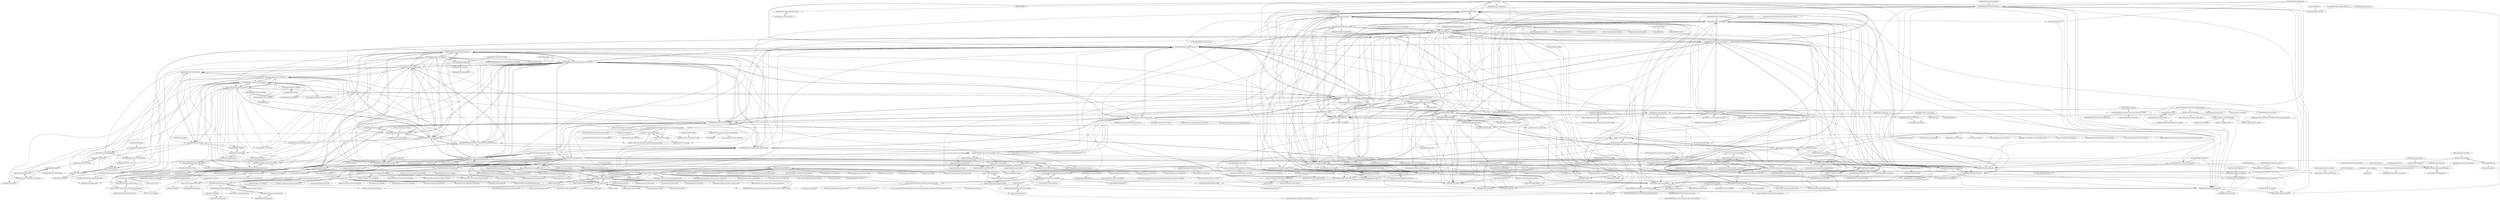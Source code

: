 digraph G {
"krishnaik06/EDA1" -> "krishnaik06/Finding-an-Outlier"
"krishnaik06/EDA1" -> "krishnaik06/Feature-Engineering-Live-sessions"
"krishnaik06/EDA1" -> "krishnaik06/Advanced-House-Price-Prediction-"
"krishnaik06/EDA1" -> "krishnaik06/RegressionandLasso"
"krishnaik06/EDA1" -> "krishnaik06/K-Nearest-Neighour"
"krishnaik06/EDA1" -> "krishnaik06/EDA"
"krishnaik06/EDA1" -> "krishnaik06/Feature-Selection-techniques"
"krishnaik06/EDA1" -> "krishnaik06/Credit-Card-Fraudlent"
"krishnaik06/EDA1" -> "krishnaik06/Multiple-Linear-Regression"
"krishnaik06/EDA1" -> "krishnaik06/Pandas-Profiling-EDA"
"krishnaik06/EDA1" -> "krishnaik06/T-test-an-Correlation-using-python"
"krishnaik06/EDA1" -> "krishnaik06/Machine-Learning-in-90-days"
"krishnaik06/EDA1" -> "krishnaik06/Types-Of-Trnasformation"
"TalalAlrawajfeh/mathematics-roadmap" -> "TalalAlrawajfeh/machine-learning-roadmap" ["e"=1]
"mansi1597/Heart-disease-prediction" -> "ShubhankarRawat/Heart-Disease-Prediction"
"krishnaik06/Deployment-flask" -> "krishnaik06/Deployment-Deep-Learning-Model"
"krishnaik06/Deployment-flask" -> "krishnaik06/Flask-Web-Framework"
"krishnaik06/Deployment-flask" -> "krishnaik06/Natural-Language-Processing"
"krishnaik06/Deployment-flask" -> "krishnaik06/Heroku-Demo"
"krishnaik06/Deployment-flask" -> "krishnaik06/Malaria-Detection"
"krishnaik06/Deployment-flask" -> "krishnaik06/Finding-an-Outlier"
"krishnaik06/Deployment-flask" -> "krishnaik06/Car-Price-Prediction"
"krishnaik06/Deployment-flask" -> "krishnaik06/Image-Webscrapper"
"krishnaik06/Deployment-flask" -> "krishnaik06/Deep-Learning-Car-Brand"
"krishnaik06/Deployment-flask" -> "krishnaik06/Feature-Engineering-Live-sessions"
"krishnaik06/Deployment-flask" -> "krishnaik06/Keras-Tuner"
"krishnaik06/Deployment-flask" -> "krishnaik06/Flask-Heroku"
"krishnaik06/Deployment-flask" -> "krishnaik06/Trnasformer-Bert"
"krishnaik06/Deployment-flask" -> "krishnaik06/Weather-Chatbot-Using-Luis"
"krishnaik06/Deployment-flask" -> "krishnaik06/Complete-Feature-Selection"
"JsonChao/ML-Roadmap" -> "TalalAlrawajfeh/machine-learning-roadmap" ["e"=1]
"khanhnamle1994/movielens" -> "jalajthanaki/Movie_recommendation_engine" ["e"=1]
"codeheroku/Introduction-to-Machine-Learning" -> "kishan0725/AJAX-Movie-Recommendation-System-with-Sentiment-Analysis"
"codeheroku/Introduction-to-Machine-Learning" -> "krishnaik06/Malaria-Detection"
"rdpeng/ExData_Plotting1" -> "codebasics/DataAnalysisProjects" ["e"=1]
"massquantity/Kaggle-HousePrices" -> "Shitao-zz/Kaggle-House-Prices-Advanced-Regression-Techniques"
"krishnaik06/simple-Linear-Regression" -> "krishnaik06/Multiple-Linear-Regression"
"krishnaik06/simple-Linear-Regression" -> "krishnaik06/Categorical-Features"
"krishnaik06/Recommendation_complete_tutorial" -> "krishnaik06/RegressionandLasso"
"krishnaik06/Recommendation_complete_tutorial" -> "krishnaik06/Complete-Deep-Learning"
"krishnaik06/Recommendation_complete_tutorial" -> "krishnaik06/Movie-Recommender-in-python"
"krishnaik06/Recommendation_complete_tutorial" -> "krishnaik06/Fake-News-Classifier"
"krishnaik06/Feature-Engineering" -> "krishnaik06/Feature-Selection"
"krishnaik06/Feature-Engineering" -> "krishnaik06/Feature-Selection-techniques"
"krishnaik06/Feature-Engineering" -> "krishnaik06/Natural-Language-Processing"
"krishnaik06/Feature-Engineering" -> "krishnaik06/Complete-Feature-Engineering"
"krishnaik06/Feature-Engineering" -> "krishnaik06/AQI-Project"
"analyticsindiamagazine/MachineHack" -> "krishnaik06/Feature-Selection-techniques" ["e"=1]
"ashishpatel26/Amazing-Feature-Engineering" -> "krishnaik06/Feature-Engineering-Live-sessions" ["e"=1]
"yaswanthpalaghat/Disease-prediction-using-Machine-Learning" -> "g-shreekant/Heart-Disease-Prediction-using-Machine-Learning"
"yaswanthpalaghat/Disease-prediction-using-Machine-Learning" -> "anujdutt9/Disease-Prediction-from-Symptoms"
"yaswanthpalaghat/Disease-prediction-using-Machine-Learning" -> "venugopalkadamba/Multi_Disease_Predictor"
"krishnaik06/Movie-Recommender-in-python" -> "krishnaik06/Stock-Sentiment-Analysis"
"krishnaik06/Movie-Recommender-in-python" -> "krishnaik06/Complete-Deep-Learning"
"krishnaik06/Movie-Recommender-in-python" -> "krishnaik06/Recommendation_complete_tutorial"
"krishnaik06/Movie-Recommender-in-python" -> "krishnaik06/Credit-Card-Fraudlent"
"krishnaik06/Movie-Recommender-in-python" -> "krishnaik06/Complete-Feature-Selection"
"krishnaik06/Movie-Recommender-in-python" -> "krishnaik06/Fake-New-LSTM"
"krishnaik06/Movie-Recommender-in-python" -> "krishnaik06/Fake-News-Classifier"
"krishnaik06/Movie-Recommender-in-python" -> "krishnaik06/Car-Price-Prediction"
"krishnaik06/Movie-Recommender-in-python" -> "krishnaik06/Malaria-Detection"
"krishnaik06/Movie-Recommender-in-python" -> "krishnaik06/SpamClassifier"
"krishnaik06/Movie-Recommender-in-python" -> "krishnaik06/Advanced-House-Price-Prediction-"
"krishnaik06/Movie-Recommender-in-python" -> "krishnaik06/Predicting-Heart-Disease"
"krishnaik06/Movie-Recommender-in-python" -> "krishnaik06/Complete-Feature-Engineering"
"superlinear-ai/awesome-machine-learning-engineer" -> "xettrisomeman/Machine-Leaarning-Engineer-Roadmap" ["e"=1]
"asif536/Movie-Recommender-System" -> "kishan0725/Movie-Recommendation-System-with-Sentiment-Analysis"
"asif536/Movie-Recommender-System" -> "abd1007/Movie-Recommendation-System-Web-Application"
"asif536/Movie-Recommender-System" -> "rajaprerak/movie_recommender"
"asif536/Movie-Recommender-System" -> "kishan0725/The-Movie-Cinema"
"asif536/Movie-Recommender-System" -> "MartinKondor/MovieRecommender"
"asif536/Movie-Recommender-System" -> "kishan0725/AJAX-Movie-Recommendation-System-with-Sentiment-Analysis"
"asif536/Movie-Recommender-System" -> "jalajthanaki/Movie_recommendation_engine"
"ertiqah/The-Efficient-Entrepreneur" -> "krishnaik06/Credit-Card-Fraudlent" ["e"=1]
"g-shreekant/Heart-Disease-Prediction-using-Machine-Learning" -> "kb22/Heart-Disease-Prediction"
"g-shreekant/Heart-Disease-Prediction-using-Machine-Learning" -> "chayandatta/Heart_disease_prediction"
"g-shreekant/Heart-Disease-Prediction-using-Machine-Learning" -> "VenkateshBH99/Heart-and-Kidney-disease-prediction-Django"
"g-shreekant/Heart-Disease-Prediction-using-Machine-Learning" -> "venugopalkadamba/Multi_Disease_Predictor"
"g-shreekant/Heart-Disease-Prediction-using-Machine-Learning" -> "mansi1597/Heart-disease-prediction"
"g-shreekant/Heart-Disease-Prediction-using-Machine-Learning" -> "kanchitank/Medibuddy-Smart-Disease-Predictor"
"g-shreekant/Heart-Disease-Prediction-using-Machine-Learning" -> "krishnaik06/Predicting-Heart-Disease"
"g-shreekant/Heart-Disease-Prediction-using-Machine-Learning" -> "yaswanthpalaghat/Disease-prediction-using-Machine-Learning"
"g-shreekant/Heart-Disease-Prediction-using-Machine-Learning" -> "ammarmahmood1999/HeartHealthPrediction" ["e"=1]
"g-shreekant/Heart-Disease-Prediction-using-Machine-Learning" -> "asthasharma98/Heart-Disease-Prediction-Deployment"
"g-shreekant/Heart-Disease-Prediction-using-Machine-Learning" -> "ShubhankarRawat/Heart-Disease-Prediction"
"g-shreekant/Heart-Disease-Prediction-using-Machine-Learning" -> "anujvyas/Machine-Learning-Projects" ["e"=1]
"g-shreekant/Heart-Disease-Prediction-using-Machine-Learning" -> "krishnaik06/Credit-Card-Fraudlent"
"g-shreekant/Heart-Disease-Prediction-using-Machine-Learning" -> "ertiqah/The-Efficient-Entrepreneur" ["e"=1]
"leanderme/sytora" -> "Aniruddha-Tapas/Predicting-Diseases-From-Symptoms"
"leanderme/sytora" -> "sekharvth/symptom-disease"
"objectbox/objectbox-python" -> "wealthsimple/llm-gateway"
"objectbox/objectbox-python" -> "krishnaik06/ML-Project"
"objectbox/objectbox-python" -> "objectbox/edgex-objectbox"
"MrKhan0747/Diabetes-Prediction" -> "Aditya-Mankar/Diabetes-Prediction"
"MrKhan0747/Diabetes-Prediction" -> "ditikrushna/End-to-End-Diabetes-Prediction-Application-Using-Machine-Learning"
"chayandatta/Heart_disease_prediction" -> "kb22/Heart-Disease-Prediction"
"chayandatta/Heart_disease_prediction" -> "g-shreekant/Heart-Disease-Prediction-using-Machine-Learning"
"chayandatta/Heart_disease_prediction" -> "nadaalay/Heart-Disease-Classifier-Web-App"
"chayandatta/Heart_disease_prediction" -> "Byte7/Heart-Disease-Analysis-and-Prediction"
"chayandatta/Heart_disease_prediction" -> "asthasharma98/Heart-Disease-Prediction-Deployment"
"chayandatta/Heart_disease_prediction" -> "VenkateshBH99/Heart-and-Kidney-disease-prediction-Django"
"chayandatta/Heart_disease_prediction" -> "ammarmahmood1999/HeartHealthPrediction" ["e"=1]
"krishnaik06/Credit-Card-Fraudlent" -> "krishnaik06/Car-Price-Prediction"
"krishnaik06/Credit-Card-Fraudlent" -> "krishnaik06/Malaria-Detection"
"krishnaik06/Credit-Card-Fraudlent" -> "krishnaik06/Stock-Sentiment-Analysis"
"krishnaik06/Credit-Card-Fraudlent" -> "krishnaik06/Complete-Deep-Learning"
"krishnaik06/Credit-Card-Fraudlent" -> "krishnaik06/Predicting-Heart-Disease"
"krishnaik06/Credit-Card-Fraudlent" -> "krishnaik06/Finding-an-Outlier"
"krishnaik06/Credit-Card-Fraudlent" -> "krishnaik06/Movie-Recommender-in-python"
"krishnaik06/Credit-Card-Fraudlent" -> "krishnaik06/Advanced-House-Price-Prediction-"
"krishnaik06/Credit-Card-Fraudlent" -> "krishnaik06/Time-Series-Forecasting"
"krishnaik06/Credit-Card-Fraudlent" -> "krishnaik06/Multiple-Linear-Regression"
"krishnaik06/Credit-Card-Fraudlent" -> "krishnaik06/Feature-Engineering-Live-sessions"
"krishnaik06/Credit-Card-Fraudlent" -> "krishnaik06/RegressionandLasso"
"krishnaik06/Credit-Card-Fraudlent" -> "krishnaik06/Deep-Learning-Car-Brand"
"krishnaik06/Credit-Card-Fraudlent" -> "krishnaik06/Stock-MArket-Forecasting"
"krishnaik06/Diabetes-Prediction" -> "krishnaik06/Predicitng-Lungs-Disease-"
"krishnaik06/Diabetes-Prediction" -> "krishnaik06/Credit_Card-Risk-assessment"
"PacktPublishing/Hands-on-Python-for-Finance" -> "krishnaik06/Natural-Language-Processing" ["e"=1]
"PacktPublishing/Hands-on-Python-for-Finance" -> "krishnaik06/Interview-Prepartion-Data-Science" ["e"=1]
"PacktPublishing/Hands-on-Python-for-Finance" -> "krishnaik06/Deployment-flask" ["e"=1]
"srafay/Machine_Learning_A-Z" -> "krishnaik06/Multiple-Linear-Regression" ["e"=1]
"srafay/Machine_Learning_A-Z" -> "Rohan0401/House-Price-Prediction-Analysis" ["e"=1]
"PacktPublishing/Neural-Network-Projects-with-Python" -> "krishnaik06/Deep-Learning-Car-Brand" ["e"=1]
"krishnaik06/Gender-Recognition-and-Age-Estimator" -> "krishnaik06/Deep-Learning-Car-Brand"
"krishnaik06/Gender-Recognition-and-Age-Estimator" -> "krishnaik06/Weather-Chatbot-Using-Luis"
"krishnaik06/Stock-Price-Prediction-using-Keras-and-Recurrent-Neural-Networ" -> "krishnaik06/Natural-Language-Processing"
"krishnaik06/Stock-Price-Prediction-using-Keras-and-Recurrent-Neural-Networ" -> "krishnaik06/Complete-Deep-Learning"
"krishnaik06/Stock-Price-Prediction-using-Keras-and-Recurrent-Neural-Networ" -> "krishnaik06/Pipelines-Using-Sklearn"
"krishnaik06/Stock-Price-Prediction-using-Keras-and-Recurrent-Neural-Networ" -> "krishnaik06/SpamClassifier"
"krishnaik06/Stock-Price-Prediction-using-Keras-and-Recurrent-Neural-Networ" -> "krishnaik06/Multiple-Linear-Regression"
"krishnaik06/Stock-Price-Prediction-using-Keras-and-Recurrent-Neural-Networ" -> "krishnaik06/K-Nearest-Neighour"
"krishnaik06/Stock-Price-Prediction-using-Keras-and-Recurrent-Neural-Networ" -> "krishnaik06/Types-Of-Cross-Validation"
"krishnaik06/Stock-Price-Prediction-using-Keras-and-Recurrent-Neural-Networ" -> "krishnaik06/Types-of-Crossvalidation"
"krishnaik06/Stock-Price-Prediction-using-Keras-and-Recurrent-Neural-Networ" -> "krishnaik06/simple-Linear-Regression"
"krishnaik06/Stock-Price-Prediction-using-Keras-and-Recurrent-Neural-Networ" -> "krishnaik06/Deep-Learning-Car-Brand"
"krishnaik06/Stock-Price-Prediction-using-Keras-and-Recurrent-Neural-Networ" -> "krishnaik06/Word-Embedding"
"krishnaik06/Stock-Price-Prediction-using-Keras-and-Recurrent-Neural-Networ" -> "krishnaik06/Time-Series-Forecasting"
"krishnaik06/Stock-Sentiment-Analysis" -> "krishnaik06/Movie-Recommender-in-python"
"krishnaik06/Stock-Sentiment-Analysis" -> "krishnaik06/Credit-Card-Fraudlent"
"krishnaik06/Stock-Sentiment-Analysis" -> "krishnaik06/Fake-News-Classifier"
"krishnaik06/Stock-Sentiment-Analysis" -> "krishnaik06/Predicting-Heart-Disease"
"krishnaik06/Stock-Sentiment-Analysis" -> "krishnaik06/K-Nearest-Neighour"
"krishnaik06/Stock-Sentiment-Analysis" -> "krishnaik06/SpamClassifier"
"kb22/Heart-Disease-Prediction" -> "g-shreekant/Heart-Disease-Prediction-using-Machine-Learning"
"kb22/Heart-Disease-Prediction" -> "chayandatta/Heart_disease_prediction"
"kb22/Heart-Disease-Prediction" -> "ShubhankarRawat/Heart-Disease-Prediction"
"kb22/Heart-Disease-Prediction" -> "krishnaik06/Predicting-Heart-Disease"
"kb22/Heart-Disease-Prediction" -> "mansi1597/Heart-disease-prediction"
"kb22/Heart-Disease-Prediction" -> "ammarmahmood1999/HeartHealthPrediction" ["e"=1]
"kb22/Heart-Disease-Prediction" -> "VenkateshBH99/Heart-and-Kidney-disease-prediction-Django"
"kb22/Heart-Disease-Prediction" -> "g-shreekant/Sales-Prediction-of-Walmart-using-Machine-Learning" ["e"=1]
"kb22/Heart-Disease-Prediction" -> "Aditya-Mankar/Diabetes-Prediction"
"kb22/Heart-Disease-Prediction" -> "parulnith/Face-Detection-in-Python-using-OpenCV" ["e"=1]
"kb22/Heart-Disease-Prediction" -> "Byte7/Heart-Disease-Analysis-and-Prediction"
"kb22/Heart-Disease-Prediction" -> "krishnaik06/Credit-Card-Fraudlent"
"krishnaik06/Natural-Language-Processing" -> "krishnaik06/Complete-Deep-Learning"
"krishnaik06/Natural-Language-Processing" -> "krishnaik06/Finding-an-Outlier"
"krishnaik06/Natural-Language-Processing" -> "krishnaik06/RegressionandLasso"
"krishnaik06/Natural-Language-Processing" -> "krishnaik06/Deep-Learning-Car-Brand"
"krishnaik06/Natural-Language-Processing" -> "krishnaik06/Malaria-Detection"
"krishnaik06/Natural-Language-Processing" -> "krishnaik06/Weather-Chatbot-Using-Luis"
"krishnaik06/Natural-Language-Processing" -> "krishnaik06/Stock-Price-Prediction-using-Keras-and-Recurrent-Neural-Networ"
"krishnaik06/Natural-Language-Processing" -> "krishnaik06/Fake-News-Classifier"
"krishnaik06/Natural-Language-Processing" -> "krishnaik06/SpamClassifier"
"krishnaik06/Natural-Language-Processing" -> "krishnaik06/Feature-Engineering-Live-sessions"
"krishnaik06/Natural-Language-Processing" -> "krishnaik06/Gender-Recognition-and-Age-Estimator"
"krishnaik06/Natural-Language-Processing" -> "krishnaik06/Types-Of-Cross-Validation"
"krishnaik06/Natural-Language-Processing" -> "krishnaik06/Image-Webscrapper"
"krishnaik06/Natural-Language-Processing" -> "krishnaik06/Gaussian-Trnasformaion"
"krishnaik06/Natural-Language-Processing" -> "krishnaik06/Fake-New-LSTM"
"anujdutt9/Disease-Prediction-from-Symptoms" -> "anuj-glitch/Disease-Prediction-using-Django-and-machine-learning"
"anujdutt9/Disease-Prediction-from-Symptoms" -> "yaswanthpalaghat/Disease-prediction-using-Machine-Learning"
"anujdutt9/Disease-Prediction-from-Symptoms" -> "Aniruddha-Tapas/Predicting-Diseases-From-Symptoms"
"anujdutt9/Disease-Prediction-from-Symptoms" -> "chayandatta/Heart_disease_prediction"
"anujdutt9/Disease-Prediction-from-Symptoms" -> "leanderme/sytora"
"anujdutt9/Disease-Prediction-from-Symptoms" -> "shobhitsrivastava-ds/ML-MT-WebApp"
"anujdutt9/Disease-Prediction-from-Symptoms" -> "kb22/Heart-Disease-Prediction"
"anujdutt9/Disease-Prediction-from-Symptoms" -> "feat7/symptom-to-disease-prediction"
"anujdutt9/Disease-Prediction-from-Symptoms" -> "jini-the-coder/Diseaseprediction"
"krishnaik06/Multiple-Linear-Regression" -> "krishnaik06/simple-Linear-Regression"
"krishnaik06/Handle-Imbalanced-Dataset" -> "krishnaik06/Hyperparameter-Optimization"
"krishnaik06/Handle-Imbalanced-Dataset" -> "krishnaik06/All-Hyperparamter-Optimization"
"krishnaik06/Handle-Imbalanced-Dataset" -> "krishnaik06/Types-of-Crossvalidation"
"krishnaik06/Handle-Imbalanced-Dataset" -> "krishnaik06/Dimesnsionality-Reduction"
"krishnaik06/Handle-Imbalanced-Dataset" -> "krishnaik06/Gaussian-Trnasformaion"
"krishnaik06/Handle-Imbalanced-Dataset" -> "krishnaik06/Finding-an-Outlier"
"krishnaik06/Malaria-Detection" -> "krishnaik06/Deep-Learning-Car-Brand"
"krishnaik06/Malaria-Detection" -> "krishnaik06/Gender-Recognition-and-Age-Estimator"
"krishnaik06/Malaria-Detection" -> "krishnaik06/Complete-Deep-Learning"
"krishnaik06/Malaria-Detection" -> "krishnaik06/Car-Price-Prediction"
"krishnaik06/Malaria-Detection" -> "krishnaik06/Finding-an-Outlier"
"krishnaik06/Malaria-Detection" -> "krishnaik06/Image-Webscrapper"
"krishnaik06/Malaria-Detection" -> "krishnaik06/Weather-Chatbot-Using-Luis"
"krishnaik06/Malaria-Detection" -> "krishnaik06/Natural-Language-Processing"
"krishnaik06/Malaria-Detection" -> "krishnaik06/Credit-Card-Fraudlent"
"krishnaik06/Malaria-Detection" -> "krishnaik06/Deployment-Deep-Learning-Model"
"krishnaik06/Malaria-Detection" -> "krishnaik06/Stock-MArket-Forecasting"
"krishnaik06/Xgboost" -> "krishnaik06/model_selections"
"krishnaik06/Finding-an-Outlier" -> "krishnaik06/Handle-Imbalanced-Dataset"
"krishnaik06/Finding-an-Outlier" -> "krishnaik06/Complete-Deep-Learning"
"krishnaik06/Finding-an-Outlier" -> "krishnaik06/Malaria-Detection"
"krishnaik06/Finding-an-Outlier" -> "krishnaik06/Deep-Learning-Car-Brand"
"krishnaik06/Principle-Component-Analysis" -> "krishnaik06/Dimesnsionality-Reduction"
"krishnaik06/Principle-Component-Analysis" -> "krishnaik06/model_selections"
"ShubhankarRawat/Heart-Disease-Prediction" -> "kb22/Heart-Disease-Prediction"
"ShubhankarRawat/Heart-Disease-Prediction" -> "mansi1597/Heart-disease-prediction"
"krishnaik06/Transfer-Learning" -> "krishnaik06/DL-Project-For-Beginner"
"krishnaik06/Transfer-Learning" -> "krishnaik06/Hidden-Layers-Neurons"
"krishnaik06/Predicting-Heart-Disease" -> "krishnaik06/Predicitng-Lungs-Disease-"
"krishnaik06/Feature-Selection-techniques" -> "krishnaik06/Hyperparameter-Optimization"
"krishnaik06/Feature-Selection-techniques" -> "krishnaik06/Complete-Feature-Engineering"
"krishnaik06/Feature-Selection-techniques" -> "krishnaik06/Categorical-Features"
"krishnaik06/Feature-Selection-techniques" -> "krishnaik06/Finding-an-Outlier"
"krishnaik06/Feature-Selection-techniques" -> "krishnaik06/Handle-Imbalanced-Dataset"
"krishnaik06/Feature-Selection-techniques" -> "krishnaik06/T-test-an-Correlation-using-python"
"krishnaik06/Feature-Selection-techniques" -> "krishnaik06/K-Nearest-Neighour"
"krishnaik06/Feature-Selection-techniques" -> "krishnaik06/Dimesnsionality-Reduction"
"krishnaik06/Feature-Selection-techniques" -> "krishnaik06/Complete-Feature-Selection"
"krishnaik06/Feature-Selection-techniques" -> "krishnaik06/model_selections"
"krishnaik06/Feature-Selection-techniques" -> "krishnaik06/All-Hyperparamter-Optimization"
"krishnaik06/Feature-Selection-techniques" -> "krishnaik06/Types-Of-Cross-Validation"
"krishnaik06/Feature-Selection-techniques" -> "krishnaik06/RegressionandLasso"
"krishnaik06/Feature-Selection-techniques" -> "krishnaik06/Pipelines-Using-Sklearn"
"krishnaik06/Deployment-Deep-Learning-Model" -> "krishnaik06/Flask-Heroku"
"krishnaik06/Deployment-Deep-Learning-Model" -> "krishnaik06/Deep-Learning-Car-Brand"
"krishnaik06/Deployment-Deep-Learning-Model" -> "krishnaik06/Finding-an-Outlier"
"krishnaik06/Deployment-Deep-Learning-Model" -> "krishnaik06/Complete-Deep-Learning"
"krishnaik06/Deployment-Deep-Learning-Model" -> "krishnaik06/Image-Segmentation-Using-Pixellib"
"krishnaik06/Deployment-Deep-Learning-Model" -> "krishnaik06/Keras-Tuner"
"krishnaik06/Computer-Vision-Advanced" -> "krishnaik06/Computer-Vision-"
"krishnaik06/Computer-Vision-Tutorial" -> "krishnaik06/Computer-Vision-"
"krishnaik06/Computer-Vision-Tutorial" -> "krishnaik06/Computer-Vision-Advanced"
"krishnaik06/Computer-Vision-Tutorial" -> "krishnaik06/Keras-Tuner"
"krishnaik06/Computer-Vision-Tutorial" -> "krishnaik06/OpenFace"
"krishnaik06/Computer-Vision-Tutorial" -> "krishnaik06/TFOD"
"krishnaik06/K-NEarest-Neighbor" -> "krishnaik06/Dimesnsionality-Reduction"
"krishnaik06/EDA" -> "krishnaik06/Data-Science-Interview-questions"
"sekharvth/symptom-disease" -> "Aniruddha-Tapas/Predicting-Diseases-From-Symptoms"
"krishnaik06/Hyperparameter-Optimization" -> "krishnaik06/K-NEarest-Neighbor"
"krishnaik06/Hyperparameter-Optimization" -> "krishnaik06/Dimesnsionality-Reduction"
"krishnaik06/Data-Science-Interview-questions" -> "krishnaik06/Data-Science-interview"
"krishnaik06/Data-Science-interview" -> "krishnaik06/Data-Science-Interview-questions"
"objectbox/edgex-objectbox" -> "Egorand/android-greendao-database-encryption"
"kosiarska/ObjectBoxDebugBrowser" -> "Egorand/android-greendao-database-encryption"
"shobhitsrivastava-ds/ML-MT-WebApp" -> "venugopalkadamba/Multi_Disease_Predictor"
"shobhitsrivastava-ds/ML-MT-WebApp" -> "ditikrushna/End-to-End-Diabetes-Prediction-Application-Using-Machine-Learning"
"shobhitsrivastava-ds/ML-MT-WebApp" -> "krishnaik06/Malaria-Detection"
"shobhitsrivastava-ds/ML-MT-WebApp" -> "Devansharma/Health-App"
"krishnaik06/Interview-Prepartion-Data-Science" -> "krishnaik06/Machine-Learning-in-90-days"
"krishnaik06/Interview-Prepartion-Data-Science" -> "iNeuronai/interview-question-data-science-"
"krishnaik06/Interview-Prepartion-Data-Science" -> "krishnaik06/Feature-Engineering-Live-sessions"
"krishnaik06/Interview-Prepartion-Data-Science" -> "krishnaik06/Python-Practise-Problems"
"krishnaik06/Interview-Prepartion-Data-Science" -> "krishnaik06/Natural-Language-Processing"
"krishnaik06/Interview-Prepartion-Data-Science" -> "krishnaik06/Machine-Learning-Algorithms-Materials"
"krishnaik06/Interview-Prepartion-Data-Science" -> "krishnaik06/6-Months-Data-Science-Roadmap-"
"krishnaik06/Interview-Prepartion-Data-Science" -> "krishnaik06/5-Days-Live-EDA-and-Feature-Engineering"
"krishnaik06/Interview-Prepartion-Data-Science" -> "krishnaik06/Advanced-House-Price-Prediction-"
"krishnaik06/Interview-Prepartion-Data-Science" -> "krishnaik06/Data-Analyst-Skill-With-Videos-in-2021"
"krishnaik06/Interview-Prepartion-Data-Science" -> "krishnaik06/Complete-Feature-Selection"
"krishnaik06/Interview-Prepartion-Data-Science" -> "krishnaik06/mlproject"
"krishnaik06/Interview-Prepartion-Data-Science" -> "krishnaik06/Deployment-flask"
"krishnaik06/Interview-Prepartion-Data-Science" -> "krishnaik06/Movie-Recommender-in-python"
"krishnaik06/Interview-Prepartion-Data-Science" -> "PacktPublishing/Hands-on-Python-for-Finance" ["e"=1]
"VenkateshBH99/Heart-and-Kidney-disease-prediction-Django" -> "asthasharma98/Heart-Disease-Prediction-Deployment"
"VenkateshBH99/Heart-and-Kidney-disease-prediction-Django" -> "VenkateshBH99/Hybrid-Random-Forest-Linear-Model"
"VenkateshBH99/Heart-and-Kidney-disease-prediction-Django" -> "MuntahaShams/Heart-Disease-Prediction-using-Neural-Networks"
"kishan0725/Movie-Recommendation-System-with-Sentiment-Analysis" -> "asif536/Movie-Recommender-System"
"codebasics/data-structures-algorithms-python" -> "codebasics/DataAnalysisProjects"
"codebasics/data-structures-algorithms-python" -> "codebasics/deep-learning-keras-tf-tutorial"
"codebasics/data-structures-algorithms-python" -> "codebasics/py"
"codebasics/data-structures-algorithms-python" -> "codebasics/roadmaps"
"codebasics/data-structures-algorithms-python" -> "codebasics/math-for-machine-learning"
"codebasics/data-structures-algorithms-python" -> "codebasics/interview-help"
"codebasics/data-structures-algorithms-python" -> "shushrutsharma/Data-Structures-and-Algorithms-Python" ["e"=1]
"codebasics/data-structures-algorithms-python" -> "jmportilla/Python-for-Algorithms--Data-Structures--and-Interviews" ["e"=1]
"codebasics/data-structures-algorithms-python" -> "OmkarPathak/Data-Structures-using-Python" ["e"=1]
"codebasics/data-structures-algorithms-python" -> "theja-m/Data-Structures-and-Algorithms" ["e"=1]
"codebasics/data-structures-algorithms-python" -> "Py-Contributors/AlgorithmsAndDataStructure" ["e"=1]
"codebasics/data-structures-algorithms-python" -> "codebasics/python_projects"
"codebasics/data-structures-algorithms-python" -> "prabhupant/python-ds" ["e"=1]
"codebasics/data-structures-algorithms-python" -> "ashishpatel26/Andrew-NG-Notes" ["e"=1]
"codebasics/data-structures-algorithms-python" -> "krishnaik06/Machine-Learning-in-90-days"
"ptyadana/SQL-Data-Analysis-and-Visualization-Projects" -> "codebasics/DataAnalysisProjects" ["e"=1]
"Gladiator07/Harvestify" -> "7NNS7/Recommendation-System-for-Farming"
"Gladiator07/Harvestify" -> "anshukrsingh/crop-recommendation-system-based-on-machine-learning-using-python"
"Gladiator07/Harvestify" -> "AnnadataHackfest/Annadata" ["e"=1]
"Gladiator07/Harvestify" -> "juniorcl/transaction-fraud-detection" ["e"=1]
"Gladiator07/Harvestify" -> "ditikrushna/End-to-End-Diabetes-Prediction-Application-Using-Machine-Learning"
"Gladiator07/Harvestify" -> "rudrakshi99/Farmer-Call-Center"
"Gladiator07/Harvestify" -> "simranvolunesia/Irrigreat"
"Gladiator07/Harvestify" -> "ibrahim-Sobh/heart_stroke_prediction" ["e"=1]
"Gladiator07/Harvestify" -> "mehra-deepak/Plant-Disease-Detection" ["e"=1]
"Gladiator07/Harvestify" -> "Priyabrata017/Crop-prediction-using-Machine-Learning" ["e"=1]
"Gladiator07/Harvestify" -> "Gladiator07/AI-Agriculture-deployment"
"Gladiator07/Harvestify" -> "SourajitaDewasi/Crop-Yield-Prediction-in-India-using-ML"
"Gladiator07/Harvestify" -> "shobhitsrivastava-ds/ML-MT-WebApp"
"Gladiator07/Harvestify" -> "Devansharma/Health-App"
"codebasics/DataAnalysisProjects" -> "arjunmann73/Data-Analytics-Projects" ["e"=1]
"codebasics/DataAnalysisProjects" -> "ptyadana/SQL-Data-Analysis-and-Visualization-Projects" ["e"=1]
"codebasics/DataAnalysisProjects" -> "codebasics/data-structures-algorithms-python"
"codebasics/DataAnalysisProjects" -> "rdpeng/ExData_Plotting1" ["e"=1]
"codebasics/DataAnalysisProjects" -> "AlexTheAnalyst/PortfolioProjects" ["e"=1]
"codebasics/DataAnalysisProjects" -> "CICIFLY/Data-Analytics-Projects" ["e"=1]
"codebasics/DataAnalysisProjects" -> "fonnesbeck/statistical-analysis-python-tutorial" ["e"=1]
"codebasics/DataAnalysisProjects" -> "rhiever/Data-Analysis-and-Machine-Learning-Projects" ["e"=1]
"codebasics/DataAnalysisProjects" -> "codebasics/py"
"codebasics/DataAnalysisProjects" -> "cuttlefishh/python-for-data-analysis" ["e"=1]
"codebasics/DataAnalysisProjects" -> "codebasics/python_projects_grocery_webapp"
"codebasics/DataAnalysisProjects" -> "codebasics/deep-learning-keras-tf-tutorial"
"codebasics/DataAnalysisProjects" -> "WillKoehrsen/Data-Analysis" ["e"=1]
"codebasics/DataAnalysisProjects" -> "veb-101/Data-Science-Projects" ["e"=1]
"codebasics/DataAnalysisProjects" -> "alexattia/Data-Science-Projects" ["e"=1]
"ptyadana/Data-Science-and-Machine-Learning-Projects-Dojo" -> "VenkateshBH99/Heart-and-Kidney-disease-prediction-Django" ["e"=1]
"ptyadana/Data-Science-and-Machine-Learning-Projects-Dojo" -> "krishnaik06/Movie-Recommender-in-python" ["e"=1]
"aswintechguy/Machine-Learning-Projects" -> "krishnaik06/Machine-Learning-in-90-days" ["e"=1]
"krishnaik06/Machine-Learning-in-90-days" -> "krishnaik06/Interview-Prepartion-Data-Science"
"krishnaik06/Machine-Learning-in-90-days" -> "krishnaik06/Feature-Engineering-Live-sessions"
"krishnaik06/Machine-Learning-in-90-days" -> "krishnaik06/Python-Practise-Problems"
"krishnaik06/Machine-Learning-in-90-days" -> "krishnaik06/6-Months-Data-Science-Roadmap-"
"krishnaik06/Machine-Learning-in-90-days" -> "krishnaik06/Advanced-House-Price-Prediction-"
"krishnaik06/Machine-Learning-in-90-days" -> "krishnaik06/Natural-Language-Processing"
"krishnaik06/Machine-Learning-in-90-days" -> "krishnaik06/EDA1"
"krishnaik06/Machine-Learning-in-90-days" -> "krishnaik06/Complete-Deep-Learning"
"krishnaik06/Machine-Learning-in-90-days" -> "krishnaik06/Machine-Learning-Algorithms-Materials"
"krishnaik06/Machine-Learning-in-90-days" -> "krishnaik06/Perfect-Roadmap-To-Learn-Data-Science-In-2024"
"krishnaik06/Machine-Learning-in-90-days" -> "iNeuronai/interview-question-data-science-"
"krishnaik06/Machine-Learning-in-90-days" -> "krishnaik06/Finding-an-Outlier"
"krishnaik06/Machine-Learning-in-90-days" -> "krishnaik06/Data-Science-Projects-For-Resumes"
"krishnaik06/Machine-Learning-in-90-days" -> "krishnaik06/5-Days-Live-EDA-and-Feature-Engineering"
"krishnaik06/Machine-Learning-in-90-days" -> "krishnaik06/Malaria-Detection"
"mrsaeeddev/free-ai-resources" -> "aadi1011/AI-ML-Roadmap-from-scratch" ["e"=1]
"97-things/97-things-every-programmer-should-know" -> "codebasics/interview-help" ["e"=1]
"kishan0725/AJAX-Movie-Recommendation-System-with-Sentiment-Analysis" -> "kishan0725/The-Movie-Cinema"
"kishan0725/AJAX-Movie-Recommendation-System-with-Sentiment-Analysis" -> "kishan0725/Movie-Recommendation-System-with-Sentiment-Analysis"
"kishan0725/AJAX-Movie-Recommendation-System-with-Sentiment-Analysis" -> "asif536/Movie-Recommender-System"
"kishan0725/AJAX-Movie-Recommendation-System-with-Sentiment-Analysis" -> "Mandal-21/Flight-Price-Prediction"
"kishan0725/AJAX-Movie-Recommendation-System-with-Sentiment-Analysis" -> "campusx-official/movie-recommender-system-tmdb-dataset"
"kishan0725/AJAX-Movie-Recommendation-System-with-Sentiment-Analysis" -> "anujvyas/IPL-First-Innings-Score-Prediction-Deployment"
"kishan0725/AJAX-Movie-Recommendation-System-with-Sentiment-Analysis" -> "gauravtheP/Netflix-Movie-Recommendation-System"
"kishan0725/AJAX-Movie-Recommendation-System-with-Sentiment-Analysis" -> "rajaprerak/movie_recommender"
"kishan0725/AJAX-Movie-Recommendation-System-with-Sentiment-Analysis" -> "amitkaps/recommendation" ["e"=1]
"garimasingh128/awesome-python-projects" -> "codebasics/python_projects" ["e"=1]
"ayoolaolafenwa/PixelLib" -> "krishnaik06/Image-Segmentation-Using-Pixellib" ["e"=1]
"spark-examples/pyspark-examples" -> "krishnaik06/Pyspark-With-Python" ["e"=1]
"iNeuronai/interview-question-data-science-" -> "krishnaik06/Interview-Prepartion-Data-Science"
"iNeuronai/interview-question-data-science-" -> "iNeuronai/same-resume-year-wise"
"iNeuronai/interview-question-data-science-" -> "krishnaik06/Python-Practise-Problems"
"iNeuronai/interview-question-data-science-" -> "krishnaik06/The-Grand-Complete-Data-Science-Materials"
"iNeuronai/interview-question-data-science-" -> "rbhatia46/Data-Science-Interview-Resources" ["e"=1]
"iNeuronai/interview-question-data-science-" -> "khanhnamle1994/cracking-the-data-science-interview" ["e"=1]
"iNeuronai/interview-question-data-science-" -> "krishnaik06/Machine-Learning-in-90-days"
"iNeuronai/interview-question-data-science-" -> "youssefHosni/Data-Science-Interview-Questions-Answers" ["e"=1]
"iNeuronai/interview-question-data-science-" -> "alexeygrigorev/data-science-interviews" ["e"=1]
"iNeuronai/interview-question-data-science-" -> "krishnaik06/6-Months-Data-Science-Roadmap-"
"iNeuronai/interview-question-data-science-" -> "iamtodor/data-science-interview-questions-and-answers" ["e"=1]
"iNeuronai/interview-question-data-science-" -> "krishnaik06/Perfect-Roadmap-To-Learn-Data-Science-In-2024"
"iNeuronai/interview-question-data-science-" -> "krishnaik06/Data-Science-Projects-For-Resumes"
"iNeuronai/interview-question-data-science-" -> "krishnaik06/Feature-Engineering-Live-sessions"
"iNeuronai/interview-question-data-science-" -> "youssefHosni/Data-Science-Interview-Preperation-Resources" ["e"=1]
"Aditya-Mankar/Diabetes-Prediction" -> "MrKhan0747/Diabetes-Prediction"
"Aditya-Mankar/Diabetes-Prediction" -> "ditikrushna/End-to-End-Diabetes-Prediction-Application-Using-Machine-Learning"
"Aditya-Mankar/Diabetes-Prediction" -> "krishnaik06/Diabetes-Prediction"
"kishan0725/The-Movie-Cinema" -> "kishan0725/AJAX-Movie-Recommendation-System-with-Sentiment-Analysis"
"kishan0725/The-Movie-Cinema" -> "asif536/Movie-Recommender-System"
"kishan0725/The-Movie-Cinema" -> "kishan0725/Movie-Recommendation-System-with-Sentiment-Analysis"
"kishan0725/The-Movie-Cinema" -> "rajaprerak/movie_recommender"
"anujvyas/Machine-Learning-Projects" -> "krishnaik06/Feature-Engineering-Live-sessions" ["e"=1]
"anujvyas/Machine-Learning-Projects" -> "ditikrushna/End-to-End-Diabetes-Prediction-Application-Using-Machine-Learning" ["e"=1]
"krishnaik06/Tomato-Leaf-Disease-Prediction" -> "krishnaik06/pandas-visual-analysis"
"krishnaik06/Kaggle-Competitions" -> "krishnaik06/Complete-Feature-Engineering"
"krishnaik06/Kaggle-Competitions" -> "krishnaik06/T-test-an-Correlation-using-python"
"krishnaik06/Kaggle-Competitions" -> "krishnaik06/K-Means-Materials"
"krishnaik06/Car-Price-Prediction" -> "krishnaik06/Malaria-Detection"
"krishnaik06/Car-Price-Prediction" -> "krishnaik06/Deep-Learning-Car-Brand"
"krishnaik06/Car-Price-Prediction" -> "krishnaik06/Credit-Card-Fraudlent"
"krishnaik06/Car-Price-Prediction" -> "krishnaik06/Complete-Deep-Learning"
"krishnaik06/Car-Price-Prediction" -> "krishnaik06/Advanced-House-Price-Prediction-"
"krishnaik06/Car-Price-Prediction" -> "krishnaik06/Finding-an-Outlier"
"krishnaik06/Car-Price-Prediction" -> "krishnaik06/Stock-MArket-Forecasting"
"krishnaik06/Car-Price-Prediction" -> "krishnaik06/Feature-Engineering-Live-sessions"
"krishnaik06/Car-Price-Prediction" -> "krishnaik06/Movie-Recommender-in-python"
"krishnaik06/Car-Price-Prediction" -> "krishnaik06/Natural-Language-Processing"
"krishnaik06/Car-Price-Prediction" -> "Mandal-21/Flight-Price-Prediction"
"krishnaik06/Car-Price-Prediction" -> "krishnaik06/Gender-Recognition-and-Age-Estimator"
"krishnaik06/Stock-MArket-Forecasting" -> "krishnaik06/Fake-New-LSTM"
"krishnaik06/Stock-MArket-Forecasting" -> "krishnaik06/Malaria-Detection"
"krishnaik06/Stock-MArket-Forecasting" -> "krishnaik06/Deep-Learning-Car-Brand"
"krishnaik06/Stock-MArket-Forecasting" -> "krishnaik06/Car-Price-Prediction"
"krishnaik06/Stock-MArket-Forecasting" -> "krishnaik06/Finding-an-Outlier"
"krishnaik06/Stock-MArket-Forecasting" -> "krishnaik06/Complete-Deep-Learning"
"krishnaik06/Stock-MArket-Forecasting" -> "krishnaik06/Time-Series-Forecasting"
"krishnaik06/Stock-MArket-Forecasting" -> "krishnaik06/Credit-Card-Fraudlent"
"krishnaik06/Stock-MArket-Forecasting" -> "krishnaik06/AirLines-Passengers-Forecasting-LSTM"
"krishnaik06/Stock-MArket-Forecasting" -> "krishnaik06/Deployment-Deep-Learning-Model"
"krishnaik06/Stock-MArket-Forecasting" -> "krishnaik06/Stock-Price-Prediction-using-Keras-and-Recurrent-Neural-Networ"
"krishnaik06/Stock-MArket-Forecasting" -> "krishnaik06/Movie-Recommender-in-python"
"krishnaik06/Stock-MArket-Forecasting" -> "krishnaik06/Competitive-Programming"
"krishnaik06/Stock-MArket-Forecasting" -> "krishnaik06/Gender-Recognition-and-Age-Estimator"
"krishnaik06/Stock-MArket-Forecasting" -> "krishnaik06/Feature-Engineering-Live-sessions"
"ditikrushna/End-to-End-Diabetes-Prediction-Application-Using-Machine-Learning" -> "Aditya-Mankar/Diabetes-Prediction"
"ditikrushna/End-to-End-Diabetes-Prediction-Application-Using-Machine-Learning" -> "MrKhan0747/Diabetes-Prediction"
"ditikrushna/End-to-End-Diabetes-Prediction-Application-Using-Machine-Learning" -> "shobhitsrivastava-ds/ML-MT-WebApp"
"ditikrushna/End-to-End-Diabetes-Prediction-Application-Using-Machine-Learning" -> "krishnaik06/Credit-Card-Fraudlent"
"ditikrushna/End-to-End-Diabetes-Prediction-Application-Using-Machine-Learning" -> "venugopalkadamba/Multi_Disease_Predictor"
"ditikrushna/End-to-End-Diabetes-Prediction-Application-Using-Machine-Learning" -> "anujvyas/Machine-Learning-Projects" ["e"=1]
"ditikrushna/End-to-End-Diabetes-Prediction-Application-Using-Machine-Learning" -> "krishnaik06/Diabetes-Prediction"
"ditikrushna/End-to-End-Diabetes-Prediction-Application-Using-Machine-Learning" -> "mansi1597/Heart-disease-prediction"
"ditikrushna/End-to-End-Diabetes-Prediction-Application-Using-Machine-Learning" -> "ibrahim-Sobh/heart_stroke_prediction" ["e"=1]
"krishnaik06/Advanced-House-Price-Prediction-" -> "krishnaik06/Feature-Engineering-Live-sessions"
"krishnaik06/Advanced-House-Price-Prediction-" -> "krishnaik06/EDA1"
"krishnaik06/Advanced-House-Price-Prediction-" -> "krishnaik06/Car-Price-Prediction"
"krishnaik06/Advanced-House-Price-Prediction-" -> "krishnaik06/Credit-Card-Fraudlent"
"krishnaik06/Advanced-House-Price-Prediction-" -> "Shreyas3108/house-price-prediction"
"krishnaik06/Advanced-House-Price-Prediction-" -> "krishnaik06/Finding-an-Outlier"
"krishnaik06/Advanced-House-Price-Prediction-" -> "krishnaik06/RegressionandLasso"
"krishnaik06/Advanced-House-Price-Prediction-" -> "krishnaik06/Movie-Recommender-in-python"
"krishnaik06/Advanced-House-Price-Prediction-" -> "krishnaik06/Machine-Learning-in-90-days"
"krishnaik06/Advanced-House-Price-Prediction-" -> "krishnaik06/Complete-Deep-Learning"
"krishnaik06/Advanced-House-Price-Prediction-" -> "Rohan0401/House-Price-Prediction-Analysis"
"krishnaik06/Advanced-House-Price-Prediction-" -> "krishnaik06/5-Days-Live-EDA-and-Feature-Engineering"
"krishnaik06/Advanced-House-Price-Prediction-" -> "krishnaik06/Handle-Imbalanced-Dataset"
"krishnaik06/Advanced-House-Price-Prediction-" -> "krishnaik06/Predicting-Heart-Disease"
"krishnaik06/Advanced-House-Price-Prediction-" -> "krishnaik06/Complete-Feature-Engineering"
"leehanchung/awesome-full-stack-machine-learning-courses" -> "backpropagation64/mle-interview-questions" ["e"=1]
"achuthasubhash/Complete-Life-Cycle-of-a-Data-Science-Project" -> "krishnaik06/Interview-Prepartion-Data-Science" ["e"=1]
"achuthasubhash/Complete-Life-Cycle-of-a-Data-Science-Project" -> "krishnaik06/Feature-Engineering-Live-sessions" ["e"=1]
"Lovely-Professional-University-CSE/int247-machine-learning-project-2020-kem031-sudhanshu" -> "jini-the-coder/Diseaseprediction"
"krishnaik06/ARIMA-And-Seasonal-ARIMA" -> "krishnaik06/Time-Series-Forecasting" ["e"=1]
"krishnaik06/ARIMA-And-Seasonal-ARIMA" -> "krishnaik06/T-test-an-Correlation-using-python" ["e"=1]
"krishnaik06/ARIMA-And-Seasonal-ARIMA" -> "krishnaik06/Live-Time-Series" ["e"=1]
"krishnaik06/ARIMA-And-Seasonal-ARIMA" -> "krishnaik06/Fake-News-Classifier" ["e"=1]
"krishnaik06/ARIMA-And-Seasonal-ARIMA" -> "krishnaik06/Complete-Feature-Selection" ["e"=1]
"krishnaik06/RegressionandLasso" -> "krishnaik06/Multicollinearity"
"huzaifsayed/Linear-Regression-Model-for-House-Price-Prediction" -> "ASHOKKUMAR-K/Machine-Learning-Projects" ["e"=1]
"huzaifsayed/Linear-Regression-Model-for-House-Price-Prediction" -> "Shreyas3108/house-price-prediction"
"huzaifsayed/Linear-Regression-Model-for-House-Price-Prediction" -> "krishnaik06/Credit-Card-Fraudlent"
"elmoallistair/datacamp-data-analyst-with-python" -> "krishnaik06/Data-Analyst-Skill-With-Videos-in-2021" ["e"=1]
"krishnaik06/Feature-Engineering-Live-sessions" -> "krishnaik06/Complete-Feature-Selection"
"krishnaik06/Feature-Engineering-Live-sessions" -> "krishnaik06/Complete-Feature-Engineering"
"krishnaik06/Feature-Engineering-Live-sessions" -> "krishnaik06/Advanced-House-Price-Prediction-"
"krishnaik06/Feature-Engineering-Live-sessions" -> "krishnaik06/All-Hyperparamter-Optimization"
"krishnaik06/Feature-Engineering-Live-sessions" -> "krishnaik06/Handle-Imbalanced-Dataset"
"krishnaik06/Feature-Engineering-Live-sessions" -> "krishnaik06/EDA1"
"krishnaik06/Feature-Engineering-Live-sessions" -> "krishnaik06/5-Days-Live-EDA-and-Feature-Engineering"
"krishnaik06/Feature-Engineering-Live-sessions" -> "krishnaik06/Deep-Learning-Car-Brand"
"krishnaik06/Feature-Engineering-Live-sessions" -> "krishnaik06/Natural-Language-Processing"
"krishnaik06/Feature-Engineering-Live-sessions" -> "krishnaik06/Finding-an-Outlier"
"krishnaik06/Feature-Engineering-Live-sessions" -> "krishnaik06/Machine-Learning-in-90-days"
"krishnaik06/Feature-Engineering-Live-sessions" -> "krishnaik06/Complete-Deep-Learning"
"krishnaik06/Feature-Engineering-Live-sessions" -> "krishnaik06/Pytorch-Tutorial"
"krishnaik06/Feature-Engineering-Live-sessions" -> "krishnaik06/Credit-Card-Fraudlent"
"krishnaik06/Feature-Engineering-Live-sessions" -> "krishnaik06/Car-Price-Prediction"
"iNeuronai/same-resume-year-wise" -> "iNeuronai/Ineuron-Arhcitecture"
"iNeuronai/same-resume-year-wise" -> "krishnaik06/Computer-Vision-Advanced"
"iNeuronai/same-resume-year-wise" -> "iNeuronai/interview-question-data-science-"
"iNeuronai/same-resume-year-wise" -> "yadav-avnish/aps-fault-detection"
"Mandal-21/Flight-Price-Prediction" -> "krishnaik06/Car-Price-Prediction"
"Mandal-21/Flight-Price-Prediction" -> "kishan0725/AJAX-Movie-Recommendation-System-with-Sentiment-Analysis"
"Mandal-21/Flight-Price-Prediction" -> "rajtilakls2510/car_price_predictor"
"Mandal-21/Flight-Price-Prediction" -> "krishnaik06/Feature-Engineering-Live-sessions"
"Mandal-21/Flight-Price-Prediction" -> "krishnaik06/Deep-Learning-Car-Brand"
"krishnaik06/Complete-Feature-Engineering" -> "krishnaik06/Dimesnsionality-Reduction"
"krishnaik06/Complete-Feature-Engineering" -> "krishnaik06/Categorical-Features"
"krishnaik06/Complete-Feature-Engineering" -> "krishnaik06/Time-Series-Forecasting"
"krishnaik06/Time-Series-Forecasting" -> "krishnaik06/AirLines-Passengers-Forecasting-LSTM"
"krishnaik06/Complete-Deep-Learning" -> "krishnaik06/Hidden-Layers-Neurons"
"krishnaik06/Complete-Deep-Learning" -> "krishnaik06/Deep-Learning-Car-Brand"
"krishnaik06/Complete-Deep-Learning" -> "krishnaik06/Malaria-Detection"
"krishnaik06/Complete-Deep-Learning" -> "krishnaik06/K-Means-Materials"
"krishnaik06/Complete-Deep-Learning" -> "krishnaik06/Finding-an-Outlier"
"krishnaik06/Complete-Deep-Learning" -> "krishnaik06/K-Nearest-Neighour"
"krishnaik06/Complete-Deep-Learning" -> "krishnaik06/Complete-Feature-Engineering"
"krishnaik06/All-Hyperparamter-Optimization" -> "krishnaik06/Types-of-Crossvalidation"
"krishnaik06/All-Hyperparamter-Optimization" -> "krishnaik06/Handle-Imbalanced-Dataset"
"krishnaik06/All-Hyperparamter-Optimization" -> "krishnaik06/Hyperparameter-Optimization"
"krishnaik06/Complete-Feature-Selection" -> "krishnaik06/Complete-Feature-Engineering"
"krishnaik06/Complete-Feature-Selection" -> "krishnaik06/pandas-visual-analysis"
"krishnaik06/Complete-Feature-Selection" -> "krishnaik06/Complete-Deep-Learning"
"krishnaik06/Complete-Feature-Selection" -> "krishnaik06/Feature-Engineering-Live-sessions"
"krishnaik06/Complete-Feature-Selection" -> "krishnaik06/Keras-Tuner"
"krishnaik06/Complete-Feature-Selection" -> "krishnaik06/Types-of-Crossvalidation"
"krishnaik06/Complete-Feature-Selection" -> "krishnaik06/Reinforcement-Learning"
"krishnaik06/Complete-Feature-Selection" -> "krishnaik06/Time-Series-Forecasting"
"krishnaik06/Complete-Feature-Selection" -> "krishnaik06/Machine-Learning-Retraining-Approaches"
"krishnaik06/Complete-Feature-Selection" -> "krishnaik06/All-Hyperparamter-Optimization"
"anuj-glitch/Disease-Prediction-using-Django-and-machine-learning" -> "anujdutt9/Disease-Prediction-from-Symptoms"
"anuj-glitch/Disease-Prediction-using-Django-and-machine-learning" -> "VenkateshBH99/Heart-and-Kidney-disease-prediction-Django"
"anuj-glitch/Disease-Prediction-using-Django-and-machine-learning" -> "yaswanthpalaghat/Disease-prediction-using-Machine-Learning"
"anuj-glitch/Disease-Prediction-using-Django-and-machine-learning" -> "shobhitsrivastava-ds/ML-MT-WebApp"
"anuj-glitch/Disease-Prediction-using-Django-and-machine-learning" -> "Elysian01/Impulse-LifeSaviour"
"anuj-glitch/Disease-Prediction-using-Django-and-machine-learning" -> "venugopalkadamba/Multi_Disease_Predictor"
"anuj-glitch/Disease-Prediction-using-Django-and-machine-learning" -> "theArjun/disease-predictor"
"anuj-glitch/Disease-Prediction-using-Django-and-machine-learning" -> "Vatshayan/Final-Year-Disease-Prediction-Project" ["e"=1]
"anuj-glitch/Disease-Prediction-using-Django-and-machine-learning" -> "Nasim992/Disease-Prediction-System"
"anuj-glitch/Disease-Prediction-using-Django-and-machine-learning" -> "611noorsaeed/Medicine-Recommendation-System-Personalized-Medical-Recommendation-System-with-Machine-Learning"
"MlvPrasadOfficial/ineuron.ai" -> "sachin14596/iNeuron-Internship---Heart-Disease-Diagnostic-Analysis"
"ayushi7rawat/Ultimate-Python-Resource-Hub" -> "krishnaik06/Data-Analyst-Skill-With-Videos-in-2021" ["e"=1]
"venugopalkadamba/Multi_Disease_Predictor" -> "VenkateshBH99/Heart-and-Kidney-disease-prediction-Django"
"venugopalkadamba/Multi_Disease_Predictor" -> "shobhitsrivastava-ds/ML-MT-WebApp"
"venugopalkadamba/Multi_Disease_Predictor" -> "krishnaik06/Malaria-Detection"
"venugopalkadamba/Multi_Disease_Predictor" -> "g-shreekant/Heart-Disease-Prediction-using-Machine-Learning"
"venugopalkadamba/Multi_Disease_Predictor" -> "ditikrushna/End-to-End-Diabetes-Prediction-Application-Using-Machine-Learning"
"krishnaik06/Fake-New-LSTM" -> "krishnaik06/Word-Embedding"
"krishnaik06/Fake-New-LSTM" -> "krishnaik06/Fake-News-Classifier"
"krishnaik06/T-test-an-Correlation-using-python" -> "krishnaik06/RegressionandLasso"
"krishnaik06/T-test-an-Correlation-using-python" -> "krishnaik06/Dimesnsionality-Reduction"
"krishnaik06/T-test-an-Correlation-using-python" -> "krishnaik06/Multicollinearity"
"krishnaik06/InsuranceFraudDetection" -> "krishnaik06/WaferFaultDetection"
"krishnaik06/Heroku-Demo" -> "krishnaik06/Flask-Heroku"
"krishnaik06/Heroku-Demo" -> "krishnaik06/NLP-Deployment-Heroku"
"krishnaik06/Heroku-Demo" -> "krishnaik06/Django-Series"
"krishnaik06/Heroku-Demo" -> "krishnaik06/RegressionandLasso"
"krishnaik06/Heroku-Demo" -> "krishnaik06/Pywebheroku"
"krishnaik06/WaferFaultDetection" -> "krishnaik06/Google-Dialogflow-chatbots"
"anujvyas/IPL-First-Innings-Score-Prediction-Deployment" -> "krishnaik06/IPL"
"anujvyas/IPL-First-Innings-Score-Prediction-Deployment" -> "shobhitsrivastava-ds/ML-MT-WebApp"
"anujvyas/IPL-First-Innings-Score-Prediction-Deployment" -> "anujvyas/Diabetes-Prediction-Deployment" ["e"=1]
"krishnaik06/Weather-Chatbot-Using-Luis" -> "krishnaik06/Flask-Heroku"
"krishnaik06/Weather-Chatbot-Using-Luis" -> "krishnaik06/Google-Dialogflow-chatbots"
"krishnaik06/Google-Dialogflow-chatbots" -> "krishnaik06/Phising-Classifier"
"krishnaik06/Deep-Learning-Car-Brand" -> "krishnaik06/Malaria-Detection"
"krishnaik06/Deep-Learning-Car-Brand" -> "krishnaik06/Gender-Recognition-and-Age-Estimator"
"krishnaik06/Deep-Learning-Car-Brand" -> "krishnaik06/Weather-Chatbot-Using-Luis"
"krishnaik06/Deep-Learning-Car-Brand" -> "krishnaik06/Complete-Deep-Learning"
"krishnaik06/Deep-Learning-Car-Brand" -> "krishnaik06/Image-Webscrapper"
"krishnaik06/Deep-Learning-Car-Brand" -> "krishnaik06/Keras-Tuner"
"krishnaik06/Deep-Learning-Car-Brand" -> "krishnaik06/Finding-an-Outlier"
"objectbox/objectbox-generator" -> "objectbox/edgex-objectbox" ["e"=1]
"krishnaik06/Fake-News-Classifier" -> "krishnaik06/Fake-New-LSTM"
"krishnaik06/Fake-News-Classifier" -> "krishnaik06/Weather-Chatbot-Using-Luis"
"krishnaik06/AQI-Project" -> "krishnaik06/RegressionandLasso"
"krishnaik06/Image-Webscrapper" -> "krishnaik06/Flask-Heroku"
"krishnaik06/Image-Webscrapper" -> "krishnaik06/Phising-Classifier"
"VenkateshBH99/Hybrid-Random-Forest-Linear-Model" -> "VenkateshBH99/Continuous-Sign-Language-using-Leap-Motion-Sensor"
"JakeWharton/Android-MapForgeFragment" -> "Egorand/android-greendao-database-encryption"
"mhuzaifadev/Machine_Learning_Algorithms" -> "mhuzaifadev/IBM-AI-Engineering"
"mhuzaifadev/IBM-AI-Engineering" -> "mhuzaifadev/Machine_Learning_Algorithms"
"couchbaselabs/couchbase-lite-java-forestdb" -> "Egorand/android-greendao-database-encryption"
"codebasics/roadmaps" -> "codebasics/data-structures-algorithms-python"
"codebasics/roadmaps" -> "campusx-official/ML-Roadmap-for-2022"
"codebasics/roadmaps" -> "codebasics/py"
"codebasics/roadmaps" -> "ThinamXx/300Days__MachineLearningDeepLearning" ["e"=1]
"codebasics/roadmaps" -> "chris-chris/ml-engineer-roadmap" ["e"=1]
"codebasics/roadmaps" -> "shanmukh05/Machine-Learning-Roadmap"
"codebasics/roadmaps" -> "codebasics/math-for-machine-learning"
"codebasics/roadmaps" -> "codebasics/DataAnalysisProjects"
"codebasics/roadmaps" -> "mrdbourke/machine-learning-roadmap" ["e"=1]
"codebasics/roadmaps" -> "codebasics/deep-learning-keras-tf-tutorial"
"codebasics/roadmaps" -> "codebasics/interview-help"
"codebasics/roadmaps" -> "ayush714/data-science-roadmap"
"codebasics/roadmaps" -> "louisfb01/start-machine-learning" ["e"=1]
"codebasics/roadmaps" -> "xettrisomeman/Machine-Leaarning-Engineer-Roadmap"
"amanovishnu/ineuron-full-stack-data-science-assignments" -> "sachin14596/iNeuron-Internship---Heart-Disease-Diagnostic-Analysis"
"amanovishnu/ineuron-full-stack-data-science-assignments" -> "sandipanpaul21/Data-Science-Interview-Question-Bank-Day1-Day30-iNeuron"
"amanovishnu/ineuron-full-stack-data-science-assignments" -> "iNeuronai/same-resume-year-wise"
"amanovishnu/ineuron-full-stack-data-science-assignments" -> "Shri3131/ineuron_Assignments"
"amanovishnu/ineuron-full-stack-data-science-assignments" -> "ashishtele/Quick-Notes-for-ML-DS"
"amanovishnu/ineuron-full-stack-data-science-assignments" -> "anandjha90/iNeuron_FSDA"
"amanovishnu/ineuron-full-stack-data-science-assignments" -> "krishnaik06/3-Months-RoadMap-For-Data-Science"
"amanovishnu/ineuron-full-stack-data-science-assignments" -> "fsiddh/Machine-Learning-Masters" ["e"=1]
"amanovishnu/ineuron-full-stack-data-science-assignments" -> "avnyadav/sensor-fault-detection"
"krishnaik06/Python-Practise-Problems" -> "krishnaik06/Data-Analyst-Skill-With-Videos-in-2021"
"krishnaik06/Python-Practise-Problems" -> "krishnaik06/Interview-Prepartion-Data-Science"
"krishnaik06/Python-Practise-Problems" -> "krishnaik06/Machine-Learning-in-90-days"
"krishnaik06/Python-Practise-Problems" -> "krishnaik06/Feature-Engineering-Live-sessions"
"krishnaik06/Python-Practise-Problems" -> "iNeuronai/interview-question-data-science-"
"krishnaik06/Python-Practise-Problems" -> "iNeuronai/same-resume-year-wise"
"krishnaik06/Python-Practise-Problems" -> "krishnaik06/Deployment-flask"
"krishnaik06/Python-Practise-Problems" -> "krishnaik06/5-Days-Live-EDA-and-Feature-Engineering"
"krishnaik06/Python-Practise-Problems" -> "krishnaik06/Natural-Language-Processing"
"krishnaik06/Python-Practise-Problems" -> "krishnaik06/6-Months-Data-Science-Roadmap-"
"krishnaik06/Python-Practise-Problems" -> "krishnaik06/Advanced-House-Price-Prediction-"
"krishnaik06/Python-Practise-Problems" -> "krishnaik06/Types-Of-Trnasformation"
"krishnaik06/Python-Practise-Problems" -> "krishnaik06/RegressionandLasso"
"krishnaik06/Python-Practise-Problems" -> "krishnaik06/Car-Price-Prediction"
"krishnaik06/Python-Practise-Problems" -> "krishnaik06/Finding-an-Outlier"
"ayush714/ML001-Project-Sources-Code-and-Learning-Materials" -> "ayush714/Core-Machine-Learning-Course"
"ayush714/ML001-Project-Sources-Code-and-Learning-Materials" -> "ayush714/ML-For-Beginners"
"ayush714/ML001-Project-Sources-Code-and-Learning-Materials" -> "ayush714/data-science-roadmap"
"ayush714/ML001-Project-Sources-Code-and-Learning-Materials" -> "ayush714/mlops-roadmap"
"ayush714/ML001-Project-Sources-Code-and-Learning-Materials" -> "datapublishings/Course-python-data-science"
"krishnaik06/Pyspark-With-Python" -> "krishnaik06/Types-Of-Cross-Validation"
"krishnaik06/Pyspark-With-Python" -> "krishnaik06/Autoviz"
"krishnaik06/Pyspark-With-Python" -> "krishnaik06/Natural-Language-Processing"
"krishnaik06/Pyspark-With-Python" -> "krishnaik06/Types-Of-Trnasformation"
"krishnaik06/Pyspark-With-Python" -> "krishnaik06/Huggingfacetransformer"
"krishnaik06/Pyspark-With-Python" -> "spark-examples/pyspark-examples" ["e"=1]
"krishnaik06/Pyspark-With-Python" -> "cartershanklin/pyspark-cheatsheet" ["e"=1]
"krishnaik06/Pyspark-With-Python" -> "krishnaik06/Feature-Engineering-Live-sessions"
"krishnaik06/Pyspark-With-Python" -> "krishnaik06/PysparkRegressions"
"krishnaik06/Pyspark-With-Python" -> "krishnaik06/Autoscrapper"
"krishnaik06/Pyspark-With-Python" -> "UrbanInstitute/pyspark-tutorials" ["e"=1]
"krishnaik06/Pyspark-With-Python" -> "krishnaik06/Data-Analyst-Skill-With-Videos-in-2021"
"krishnaik06/Pyspark-With-Python" -> "krishnaik06/Gradio"
"krishnaik06/Pyspark-With-Python" -> "johnny-chivers/pyspark-glue-tutorial"
"krishnaik06/Pyspark-With-Python" -> "krishnaik06/Pywebheroku"
"AlexTheAnalyst/PortfolioProjects" -> "codebasics/DataAnalysisProjects" ["e"=1]
"codebasics/potato-disease-classification" -> "krishnaik06/Cotton-Disease-Prediction-Deep-Learning"
"campusx-official/laptop-price-predictor-regression-project" -> "campusx-official/ipl-win-probability-predictor"
"campusx-official/laptop-price-predictor-regression-project" -> "campusx-official/posenet-demo-ml5js"
"campusx-official/whatsapp-chat-analysis" -> "campusx-official/game-of-thrones-personality-matcher"
"campusx-official/whatsapp-chat-analysis" -> "campusx-official/aws-demo-app"
"campusx-official/whatsapp-chat-analysis" -> "campusx-official/laptop-price-predictor-regression-project"
"campusx-official/whatsapp-chat-analysis" -> "campusx-official/posenet-demo-ml5js"
"campusx-official/whatsapp-chat-analysis" -> "campusx-official/flights-sql-app"
"campusx-official/whatsapp-chat-analysis" -> "campusx-official/streamlit-basics"
"campusx-official/whatsapp-chat-analysis" -> "campusx-official/ipl-win-probability-predictor"
"campusx-official/100-days-of-machine-learning" -> "campusx-official/ML-Roadmap-for-2022"
"campusx-official/100-days-of-machine-learning" -> "campusx-official/100-days-of-python-programming"
"campusx-official/100-days-of-machine-learning" -> "campusx-official/100-days-of-deep-learning"
"campusx-official/100-days-of-machine-learning" -> "campusx-official/campusx-official"
"campusx-official/100-days-of-machine-learning" -> "krishnaik06/The-Grand-Complete-Data-Science-Materials"
"campusx-official/100-days-of-machine-learning" -> "krishnaik06/Machine-Learning-in-90-days"
"campusx-official/100-days-of-machine-learning" -> "campusx-official/dsa-using-python"
"campusx-official/100-days-of-machine-learning" -> "campusx-official/placement-project-logistic-regression"
"campusx-official/100-days-of-machine-learning" -> "krishnaik06/Machine-Learning-Algorithms-Materials"
"campusx-official/100-days-of-machine-learning" -> "campusx-official/data-science-interviews"
"campusx-official/100-days-of-machine-learning" -> "iNeuronai/interview-question-data-science-"
"campusx-official/100-days-of-machine-learning" -> "krishnaik06/Perfect-Roadmap-To-Learn-Data-Science-In-2024"
"campusx-official/100-days-of-machine-learning" -> "campusx-official/dsmp-capstone-project"
"campusx-official/100-days-of-machine-learning" -> "campusx-official/whatsapp-chat-analysis"
"campusx-official/100-days-of-machine-learning" -> "krishnaik06/Interview-Prepartion-Data-Science"
"krishnaik06/Data-Analyst-Skill-With-Videos-in-2021" -> "krishnaik06/Python-Practise-Problems"
"krishnaik06/Data-Analyst-Skill-With-Videos-in-2021" -> "krishnaik06/Feature-Engineering-Live-sessions"
"krishnaik06/Data-Analyst-Skill-With-Videos-in-2021" -> "krishnaik06/Finding-an-Outlier"
"krishnaik06/Data-Analyst-Skill-With-Videos-in-2021" -> "krishnaik06/Interview-Prepartion-Data-Science"
"krishnaik06/Data-Analyst-Skill-With-Videos-in-2021" -> "udacity/data-analyst" ["e"=1]
"krishnaik06/Data-Analyst-Skill-With-Videos-in-2021" -> "elmoallistair/datacamp-data-analyst-with-python" ["e"=1]
"krishnaik06/Data-Analyst-Skill-With-Videos-in-2021" -> "krishnaik06/Flask-Heroku"
"krishnaik06/Data-Analyst-Skill-With-Videos-in-2021" -> "krishnaik06/stats-sessions"
"krishnaik06/Data-Analyst-Skill-With-Videos-in-2021" -> "krishnaik06/EDA1"
"krishnaik06/Data-Analyst-Skill-With-Videos-in-2021" -> "krishnaik06/Machine-Learning-in-90-days"
"ShawhinT/YouTube-Blog" -> "krishnaik06/Finetuning-LLM" ["e"=1]
"codebasics/deep-learning-keras-tf-tutorial" -> "codebasics/nlp-tutorials"
"codebasics/deep-learning-keras-tf-tutorial" -> "codebasics/data-structures-algorithms-python"
"codebasics/deep-learning-keras-tf-tutorial" -> "codebasics/py"
"codebasics/deep-learning-keras-tf-tutorial" -> "codebasics/potato-disease-classification"
"codebasics/deep-learning-keras-tf-tutorial" -> "codebasics/DataAnalysisProjects"
"codebasics/deep-learning-keras-tf-tutorial" -> "krishnaik06/Feature-Engineering-Live-sessions"
"codebasics/deep-learning-keras-tf-tutorial" -> "patrickloeber/tensorflow-course" ["e"=1]
"codebasics/deep-learning-keras-tf-tutorial" -> "codebasics/math-for-machine-learning"
"codebasics/deep-learning-keras-tf-tutorial" -> "bnsreenu/python_for_microscopists" ["e"=1]
"codebasics/deep-learning-keras-tf-tutorial" -> "nitinkaushik01/Deep_and_Machine_Learning_Projects" ["e"=1]
"codebasics/deep-learning-keras-tf-tutorial" -> "ashishpatel26/365-Days-Computer-Vision-Learning-Linkedin-Post" ["e"=1]
"codebasics/deep-learning-keras-tf-tutorial" -> "practical-nlp/practical-nlp-code" ["e"=1]
"codebasics/deep-learning-keras-tf-tutorial" -> "codebasics/roadmaps"
"codebasics/deep-learning-keras-tf-tutorial" -> "mrdbourke/tensorflow-deep-learning" ["e"=1]
"codebasics/deep-learning-keras-tf-tutorial" -> "krishnaik06/Complete-Deep-Learning"
"shushrutsharma/Data-Structures-and-Algorithms-Python" -> "codebasics/data-structures-algorithms-python" ["e"=1]
"ashishtele/Quick-Notes-for-ML-DS" -> "sandipanpaul21/Data-Science-Interview-Question-Bank-Day1-Day30-iNeuron"
"campusx-official/100-days-of-python-programming" -> "campusx-official/data-science-interviews"
"campusx-official/100-days-of-python-programming" -> "campusx-official/100-days-of-deep-learning"
"campusx-official/100-days-of-python-programming" -> "campusx-official/placement-project-logistic-regression"
"krishnaik06/Flask-Web-Framework" -> "krishnaik06/Flask-Heroku"
"krishnaik06/Flask-Web-Framework" -> "krishnaik06/Image-Segmentation-Using-Pixellib"
"krishnaik06/Flask-Web-Framework" -> "krishnaik06/Huggingfacetransformer"
"krishnaik06/Flask-Web-Framework" -> "krishnaik06/Weather-Chatbot-Using-Luis"
"campusx-official/movie-recommender-system-tmdb-dataset" -> "campusx-official/book-recommender-system"
"campusx-official/movie-recommender-system-tmdb-dataset" -> "campusx-official/game-of-thrones-personality-matcher"
"campusx-official/movie-recommender-system-tmdb-dataset" -> "campusx-official/python-gui-tkinter"
"campusx-official/movie-recommender-system-tmdb-dataset" -> "campusx-official/streamlit-basics"
"campusx-official/movie-recommender-system-tmdb-dataset" -> "campusx-official/quora-question-pairs"
"campusx-official/movie-recommender-system-tmdb-dataset" -> "campusx-official/ipl-win-probability-predictor"
"campusx-official/movie-recommender-system-tmdb-dataset" -> "campusx-official/whatsapp-chat-analysis"
"campusx-official/movie-recommender-system-tmdb-dataset" -> "campusx-official/laptop-price-predictor-regression-project"
"mhuzaifadev/machine-learning_zero-to-hero" -> "Neurojedi/Machine-Learning-Zero2Hero"
"mhuzaifadev/machine-learning_zero-to-hero" -> "mhuzaifadev/deep-learning-masterclass"
"mhuzaifadev/machine-learning_zero-to-hero" -> "duncantmiller/ai-developer-resources"
"mhuzaifadev/machine-learning_zero-to-hero" -> "mhuzaifadev/Machine_Learning_Algorithms"
"mhuzaifadev/machine-learning_zero-to-hero" -> "mhuzaifadev/IBM-AI-Engineering"
"perborgen/LogisticRegression" -> "krishnaik06/Multiple-Linear-Regression" ["e"=1]
"sunnysavita10/Data-Science-Interview-Questions-30-days-interview-preparation-" -> "sunnysavita10/Statistics-With-Python-CompleteGuide"
"sunnysavita10/Data-Science-Interview-Questions-30-days-interview-preparation-" -> "sunnysavita10/NLP-With-Machine-Learning"
"sunnysavita10/Data-Science-Interview-Questions-30-days-interview-preparation-" -> "sunnysavita10/Machine-Learning-Bootcmap"
"krishnaik06/Huggingfacetransformer" -> "krishnaik06/Trnasformer-Bert"
"krishnaik06/Huggingfacetransformer" -> "krishnaik06/Flask-Heroku"
"campusx-official/MLInterview" -> "campusx-official/awesome-machine-learning"
"campusx-official/MLInterview" -> "campusx-official/Data-science-best-resources"
"campusx-official/Data-science-best-resources" -> "campusx-official/awesome-machine-learning"
"campusx-official/Data-science-best-resources" -> "campusx-official/MLInterview"
"campusx-official/sms-spam-classifier" -> "campusx-official/flights-sql-app"
"krishnaik06/stats-sessions" -> "krishnaik06/Flask-Heroku"
"campusx-official/olympics-data-analysis-web-app" -> "campusx-official/aws-demo-app"
"krishnaik06/Types-Of-Trnasformation" -> "krishnaik06/Types-Of-Cross-Validation"
"krishnaik06/FastAPI" -> "krishnaik06/CPU-Multi-Cores"
"krishnaik06/FastAPI" -> "krishnaik06/pandas-visual-analysis"
"krishnaik06/FastAPI" -> "krishnaik06/Reinforcement-Learning"
"campusx-official/data-science-interviews" -> "campusx-official/MLInterview"
"krishnaik06/Types-Of-Cross-Validation" -> "krishnaik06/Autoviz"
"krishnaik06/Trnasformer-Bert" -> "krishnaik06/Huggingfacetransformer"
"mhuzaifadev/deep-learning-masterclass" -> "mhuzaifadev/Machine_Learning_Algorithms"
"mhuzaifadev/deep-learning-masterclass" -> "mhuzaifadev/IBM-AI-Engineering"
"mhuzaifadev/deep-learning-masterclass" -> "mhuzaifadev/mhuzaifadev"
"mhuzaifadev/deep-learning-masterclass" -> "mhuzaifadev/Personal-Expenses-Spese-"
"mhuzaifadev/deep-learning-masterclass" -> "mhuzaifadev/cooking_up_app"
"krishnaik06/PyWebIO" -> "krishnaik06/BMI-Calculator"
"krishnaik06/PyWebIO" -> "krishnaik06/Gradio"
"krishnaik06/Autoviz" -> "krishnaik06/Pywebheroku"
"krishnaik06/Autoscrapper" -> "krishnaik06/Autoviz"
"krishnaik06/Flask-Heroku" -> "krishnaik06/Pywebheroku"
"krishnaik06/Image-Segmentation-Using-Pixellib" -> "krishnaik06/Flask-Heroku"
"krishnaik06/Django-Series" -> "krishnaik06/Flask-Heroku"
"krishnaik06/Django-Series" -> "krishnaik06/Pywebheroku"
"krishnaik06/MediaPipe" -> "krishnaik06/Image-Segmentation-Using-Pixellib"
"mhuzaifadev/mhuzaifadev" -> "mhuzaifadev/cooking_up_app"
"krishnaik06/Reinforcement-Learning" -> "krishnaik06/Augmented-Reality"
"codebasics/py" -> "codebasics/data-structures-algorithms-python"
"codebasics/py" -> "ashishpatel26/500-AI-Machine-learning-Deep-learning-Computer-vision-NLP-Projects-with-code" ["e"=1]
"codebasics/py" -> "codebasics/deep-learning-keras-tf-tutorial"
"codebasics/py" -> "codebasics/roadmaps"
"codebasics/py" -> "codebasics/DataAnalysisProjects"
"codebasics/py" -> "CoreyMSchafer/code_snippets" ["e"=1]
"codebasics/py" -> "krishnaik06/The-Grand-Complete-Data-Science-Materials"
"codebasics/py" -> "guipsamora/pandas_exercises" ["e"=1]
"codebasics/py" -> "microsoft/Data-Science-For-Beginners" ["e"=1]
"codebasics/py" -> "Python-World/python-mini-projects" ["e"=1]
"codebasics/py" -> "iNeuronai/interview-question-data-science-"
"codebasics/py" -> "mrdbourke/machine-learning-roadmap" ["e"=1]
"codebasics/py" -> "krishnaik06/Machine-Learning-in-90-days"
"codebasics/py" -> "ossu/data-science" ["e"=1]
"codebasics/py" -> "MrMimic/data-scientist-roadmap" ["e"=1]
"codebasics/nlp-tutorials" -> "codebasics/deep-learning-keras-tf-tutorial"
"codebasics/nlp-tutorials" -> "codebasics/math-for-machine-learning"
"codebasics/nlp-tutorials" -> "codebasics/langchain"
"campusx-official/ML-Roadmap-for-2022" -> "campusx-official/100-days-of-machine-learning"
"campusx-official/ML-Roadmap-for-2022" -> "campusx-official/100-days-of-python-programming"
"campusx-official/ML-Roadmap-for-2022" -> "campusx-official/campusx-official"
"campusx-official/ML-Roadmap-for-2022" -> "shanmukh05/Machine-Learning-Roadmap"
"campusx-official/ML-Roadmap-for-2022" -> "krishnaik06/6-Months-Data-Science-Roadmap-"
"campusx-official/ML-Roadmap-for-2022" -> "ayush714/data-science-roadmap"
"campusx-official/ML-Roadmap-for-2022" -> "campusx-official/data-science-interviews"
"campusx-official/ML-Roadmap-for-2022" -> "campusx-official/100-days-of-deep-learning"
"campusx-official/ML-Roadmap-for-2022" -> "campusx-official/movie-recommender-system-tmdb-dataset"
"campusx-official/ML-Roadmap-for-2022" -> "campusx-official/whatsapp-chat-analysis"
"campusx-official/ML-Roadmap-for-2022" -> "krishnaik06/Perfect-Roadmap-To-Learn-Data-Science-In-2024"
"campusx-official/ML-Roadmap-for-2022" -> "campusx-official/laptop-price-predictor-regression-project"
"campusx-official/ML-Roadmap-for-2022" -> "codebasics/roadmaps"
"campusx-official/ML-Roadmap-for-2022" -> "campusx-official/dsmp-capstone-project"
"campusx-official/ML-Roadmap-for-2022" -> "krishnaik06/3-Months-RoadMap-For-Data-Science"
"dataquestio/project-walkthroughs" -> "campusx-official/movie-recommender-system-tmdb-dataset" ["e"=1]
"krishnaik06/Machine-Learning-Algorithms-Materials" -> "krishnaik06/5-Days-Live-EDA-and-Feature-Engineering"
"krishnaik06/Machine-Learning-Algorithms-Materials" -> "krishnaik06/Interview-Prepartion-Data-Science"
"krishnaik06/Machine-Learning-Algorithms-Materials" -> "krishnaik06/Complete-Deep-Learning-With-Materials"
"krishnaik06/Machine-Learning-Algorithms-Materials" -> "krishnaik06/Tutorials-Python-In-Hindi"
"krishnaik06/Machine-Learning-Algorithms-Materials" -> "krishnaik06/Machine-Learning-in-90-days"
"krishnaik06/Machine-Learning-Algorithms-Materials" -> "krishnaik06/Feature-Engineering-Live-sessions"
"krishnaik06/Machine-Learning-Algorithms-Materials" -> "krishnaik06/Live-Time-Series"
"krishnaik06/Machine-Learning-Algorithms-Materials" -> "krishnaik06/Complete-Feature-Selection"
"krishnaik06/Machine-Learning-Algorithms-Materials" -> "krishnaik06/Complete-Machine-Learning-2023"
"krishnaik06/Machine-Learning-Algorithms-Materials" -> "krishnaik06/Natural-Language-Processing"
"krishnaik06/Machine-Learning-Algorithms-Materials" -> "krishnaik06/Silhouette-clustering-"
"krishnaik06/Machine-Learning-Algorithms-Materials" -> "krishnaik06/RegressionandLasso"
"krishnaik06/Machine-Learning-Algorithms-Materials" -> "krishnaik06/6-Months-Data-Science-Roadmap-"
"krishnaik06/5-Days-Live-EDA-and-Feature-Engineering" -> "krishnaik06/Live-Time-Series"
"krishnaik06/5-Days-Live-EDA-and-Feature-Engineering" -> "krishnaik06/Feature-Engineering-Live-sessions"
"krishnaik06/5-Days-Live-EDA-and-Feature-Engineering" -> "krishnaik06/Machine-Learning-Algorithms-Materials"
"krishnaik06/5-Days-Live-EDA-and-Feature-Engineering" -> "krishnaik06/Complete-Deep-Learning-With-Materials"
"krishnaik06/5-Days-Live-EDA-and-Feature-Engineering" -> "krishnaik06/Tutorials-Python-In-Hindi"
"krishnaik06/5-Days-Live-EDA-and-Feature-Engineering" -> "krishnaik06/3-Months-RoadMap-For-Data-Science"
"krishnaik06/5-Days-Live-EDA-and-Feature-Engineering" -> "krishnaik06/Advanced-House-Price-Prediction-"
"krishnaik06/5-Days-Live-EDA-and-Feature-Engineering" -> "krishnaik06/Types-Of-Trnasformation"
"campusx-official/100-days-of-deep-learning" -> "campusx-official/100-days-of-python-programming"
"campusx-official/100-days-of-deep-learning" -> "campusx-official/100-Days-Of-ML-Code"
"campusx-official/100-days-of-deep-learning" -> "campusx-official/deep-learning-optimizers"
"campusx-official/100-days-of-deep-learning" -> "campusx-official/Data-science-best-resources"
"campusx-official/100-days-of-deep-learning" -> "campusx-official/quora-question-pairs"
"hemansnation/AI-Engineer-Headquarters" -> "krishnaik06/6-Months-Data-Science-Roadmap-" ["e"=1]
"isaacfab/data-science-road-map" -> "Devparihar5/Complete-Data-Science-Roadmap"
"isaacfab/data-science-road-map" -> "rgbkrk/genai"
"isaacfab/data-science-road-map" -> "backpropagation64/mle-interview-questions"
"mrankitgupta/Data-Analyst-Roadmap" -> "krishnaik06/Roadmap-To-Become-Data-Analyst-2024" ["e"=1]
"shanmukh05/Machine-Learning-Roadmap" -> "campusx-official/ML-Roadmap-for-2022"
"shanmukh05/Machine-Learning-Roadmap" -> "xettrisomeman/Machine-Leaarning-Engineer-Roadmap"
"shanmukh05/Machine-Learning-Roadmap" -> "farukalamai/advanced-machine-learning-engineer-roadmap-2024"
"shanmukh05/Machine-Learning-Roadmap" -> "TalalAlrawajfeh/machine-learning-roadmap"
"krishnaik06/Complete-Deep-Learning-With-Materials" -> "krishnaik06/Airfoil-Regression-With-Deployment"
"campusx-official/quora-question-pairs" -> "campusx-official/game-of-thrones-word2vec"
"campusx-official/quora-question-pairs" -> "campusx-official/python-iterators-and-iterables"
"sachin14596/iNeuron-Internship---Heart-Disease-Diagnostic-Analysis" -> "Kalyanidhondge/iNeuron-Internship"
"sachin14596/iNeuron-Internship---Heart-Disease-Diagnostic-Analysis" -> "doke93/Budget-Sales-Data-Analysis-Project-Ineuron"
"campusx-official/book-recommender-system" -> "campusx-official/python-gui-tkinter"
"campusx-official/book-recommender-system" -> "campusx-official/streamlit-basics"
"campusx-official/nlp-lec4-text-classification" -> "campusx-official/game-of-thrones-word2vec"
"krishnaik06/Live-Time-Series" -> "krishnaik06/5-Days-Live-EDA-and-Feature-Engineering"
"Neurojedi/Machine-Learning-Zero2Hero" -> "mhuzaifadev/machine-learning_zero-to-hero"
"Neurojedi/Machine-Learning-Zero2Hero" -> "duncantmiller/ai-developer-resources"
"campusx-official/deploy-ml-model-as-android-app" -> "campusx-official/game-of-thrones-personality-matcher"
"swyxio/ai-notes" -> "krishnaik06/Roadmap-To-Learn-Generative-AI-In-2024" ["e"=1]
"krishnaik06/6-Months-Data-Science-Roadmap-" -> "krishnaik06/Data-Analyst-Roadmap" ["e"=1]
"krishnaik06/6-Months-Data-Science-Roadmap-" -> "krishnaik06/The-Grand-Complete-Data-Science-Materials"
"krishnaik06/6-Months-Data-Science-Roadmap-" -> "krishnaik06/Machine-Learning-in-90-days"
"krishnaik06/6-Months-Data-Science-Roadmap-" -> "krishnaik06/Perfect-Roadmap-To-Learn-Data-Science-In-2024"
"krishnaik06/6-Months-Data-Science-Roadmap-" -> "krishnaik06/Interview-Prepartion-Data-Science"
"krishnaik06/6-Months-Data-Science-Roadmap-" -> "ayush714/data-science-roadmap"
"krishnaik06/6-Months-Data-Science-Roadmap-" -> "krishnaik06/Data-Science-Projects-For-Resumes"
"krishnaik06/6-Months-Data-Science-Roadmap-" -> "krishnaik06/Roadmap-To-Learn-Generative-AI-In-2024"
"krishnaik06/6-Months-Data-Science-Roadmap-" -> "iNeuronai/interview-question-data-science-"
"krishnaik06/6-Months-Data-Science-Roadmap-" -> "krishnaik06/Python-Practise-Problems"
"krishnaik06/6-Months-Data-Science-Roadmap-" -> "campusx-official/ML-Roadmap-for-2022"
"krishnaik06/6-Months-Data-Science-Roadmap-" -> "krishnaik06/Machine-Learning-Algorithms-Materials"
"krishnaik06/6-Months-Data-Science-Roadmap-" -> "krishnaik06/3-Months-RoadMap-For-Data-Science"
"krishnaik06/6-Months-Data-Science-Roadmap-" -> "krishnaik06/mlproject"
"krishnaik06/6-Months-Data-Science-Roadmap-" -> "hemansnation/AI-Engineer-Headquarters" ["e"=1]
"anandjha90/iNeuron_FSDA" -> "anandjha90/ANALYTICSWITHANAND"
"anandjha90/iNeuron_FSDA" -> "anandjha90/Organization_Exploratory_Data_Analysis"
"krishnaik06/3-Months-RoadMap-For-Data-Science" -> "krishnaik06/Trackersheet-For-Leaning-Data-Science"
"krishnaik06/3-Months-RoadMap-For-Data-Science" -> "krishnaik06/5-Days-Live-EDA-and-Feature-Engineering"
"krishnaik06/3-Months-RoadMap-For-Data-Science" -> "krishnaik06/ANN-Implementation"
"krishnaik06/bostonhousepricing" -> "krishnaik06/Text-Summarization-NLP-Project"
"anandjha90/ANALYTICSWITHANAND" -> "anandjha90/iNeuron_FSDA"
"anandjha90/ANALYTICSWITHANAND" -> "anandjha90/Organization_Exploratory_Data_Analysis"
"krishnaik06/Data-Analyst-Roadmap" -> "krishnaik06/6-Months-Data-Science-Roadmap-" ["e"=1]
"krishnaik06/Data-Analyst-Roadmap" -> "krishnaik06/Roadmap-To-Become-Data-Analyst-2024" ["e"=1]
"krishnaik06/Data-Analyst-Roadmap" -> "krishnaik06/Data-Analyst-Skill-With-Videos-in-2021" ["e"=1]
"krishnaik06/Data-Analyst-Roadmap" -> "krishnaik06/Machine-Learning-in-90-days" ["e"=1]
"krishnaik06/Data-Analyst-Roadmap" -> "ayush714/data-science-roadmap" ["e"=1]
"ayush714/data-science-roadmap" -> "ayush714/mlops-roadmap"
"ayush714/data-science-roadmap" -> "ayush714/Core-Machine-Learning-Course"
"ayush714/data-science-roadmap" -> "krishnaik06/6-Months-Data-Science-Roadmap-"
"ayush714/data-science-roadmap" -> "krishnaik06/3-Months-RoadMap-For-Data-Science"
"ayush714/data-science-roadmap" -> "campusx-official/ML-Roadmap-for-2022"
"ayush714/data-science-roadmap" -> "ayush714/ML001-Project-Sources-Code-and-Learning-Materials"
"ayush714/data-science-roadmap" -> "veb-101/Data-Science-Projects" ["e"=1]
"ayush714/data-science-roadmap" -> "Devparihar5/Complete-Data-Science-Roadmap"
"ayush714/data-science-roadmap" -> "krishnaik06/Data-Analyst-Roadmap" ["e"=1]
"ayush714/data-science-roadmap" -> "krishnaik06/Roadmap-To-Become-Data-Analyst-2024"
"ayush714/data-science-roadmap" -> "ayush714/ML-For-Beginners"
"ayush714/data-science-roadmap" -> "durgeshsamariya/data-science-roadmap" ["e"=1]
"ayush714/data-science-roadmap" -> "ayush714/customer-satisfaction-mlops"
"ayush714/data-science-roadmap" -> "Moataz-Elmesmary/Data-Science-Roadmap" ["e"=1]
"ayush714/data-science-roadmap" -> "krishnaik06/Perfect-Roadmap-To-Learn-Data-Science-In-2024"
"codebasics/interview-help" -> "codebasics/data-structures-algorithms-python"
"codebasics/interview-help" -> "prondubuisi/accepted-gsoc-proposals" ["e"=1]
"codebasics/interview-help" -> "97-things/97-things-every-programmer-should-know" ["e"=1]
"codebasics/interview-help" -> "bigdatabysumitm/NotesOfYouTubeSQLSeries" ["e"=1]
"codebasics/interview-help" -> "devkodeio/the-dom-challenge" ["e"=1]
"codebasics/interview-help" -> "csdojo-defaang/active-repos-for-contributing" ["e"=1]
"codebasics/interview-help" -> "CynthiaPeter/Technical-Writing-Resources" ["e"=1]
"codebasics/interview-help" -> "codebasics/roadmaps"
"codebasics/interview-help" -> "riti2409/Resources-for-preparation-Of-Placements" ["e"=1]
"codebasics/interview-help" -> "LeadCoding/3-weeks-Google-Prep" ["e"=1]
"codebasics/interview-help" -> "frankiefab100/Blockchain-Development-Resources" ["e"=1]
"codebasics/interview-help" -> "InterviewReady/Low-Level-Design" ["e"=1]
"campusx-official/dsa-using-python" -> "campusx-official/100-days-of-python-programming"
"campusx-official/dsa-using-python" -> "campusx-official/streamlit-basics"
"campusx-official/dsa-using-python" -> "campusx-official/data-science-interviews"
"yadav-avnish/aps-fault-detection" -> "sunnysavita10/deep-learning"
"krishnaik06/Trackersheet-For-Leaning-Data-Science" -> "krishnaik06/ANN-Implementation"
"avnyadav/sensor-fault-detection" -> "Machine-Learning-01/finance-complaint"
"avnyadav/sensor-fault-detection" -> "Machine-Learning-01/sensor-fault-detection"
"avnyadav/sensor-fault-detection" -> "yadav-avnish/aps-fault-detection"
"avnyadav/sensor-fault-detection" -> "Project-Neurons/Industry-Ready-Projects-Tasks"
"Machine-Learning-01/sensor-fault-detection" -> "Big-Data-01/confluent-tutorial"
"Machine-Learning-01/sensor-fault-detection" -> "Machine-Learning-01/finance-complaint"
"Machine-Learning-01/sensor-fault-detection" -> "Big-Data-01/ml-data-pipeline"
"sunnysavita10/NLP-With-Machine-Learning" -> "sunnysavita10/deep-learning"
"krishnaik06/Pipeline-MAchine-Learning" -> "krishnaik06/ANN-Implementation"
"Big-Data-01/confluent-tutorial" -> "Machine-Learning-01/sensor-fault-detection"
"campusx-official/streamlit-basics" -> "campusx-official/india-data-viz-mini-project"
"Egorand/android-greendao-database-encryption" -> "kosiarska/ObjectBoxDebugBrowser"
"DS-AI-GATE/dsai-gate" -> "krishnaik06/Perfect-Roadmap-To-Learn-Data-Science-In-2024" ["e"=1]
"DS-AI-GATE/dsai-gate" -> "krishnaik06/Complete-Python-Bootcamp" ["e"=1]
"DS-AI-GATE/dsai-gate" -> "krishnaik06/Complete-Data-Science-With-Machine-Learning-And-NLP-2024" ["e"=1]
"DS-AI-GATE/dsai-gate" -> "campusx-official/ML-Roadmap-for-2022" ["e"=1]
"DS-AI-GATE/dsai-gate" -> "shanmukh05/Machine-Learning-Roadmap" ["e"=1]
"krishnaik06/The-Grand-Complete-Data-Science-Materials" -> "krishnaik06/Perfect-Roadmap-To-Learn-Data-Science-In-2024"
"krishnaik06/The-Grand-Complete-Data-Science-Materials" -> "krishnaik06/Roadmap-To-Learn-Generative-AI-In-2024"
"krishnaik06/The-Grand-Complete-Data-Science-Materials" -> "krishnaik06/Data-Science-Projects-For-Resumes"
"krishnaik06/The-Grand-Complete-Data-Science-Materials" -> "krishnaik06/6-Months-Data-Science-Roadmap-"
"krishnaik06/The-Grand-Complete-Data-Science-Materials" -> "iNeuronai/interview-question-data-science-"
"krishnaik06/The-Grand-Complete-Data-Science-Materials" -> "krishnaik06/Complete-Data-Science-With-Machine-Learning-And-NLP-2024"
"krishnaik06/The-Grand-Complete-Data-Science-Materials" -> "ashishpatel26/500-AI-Machine-learning-Deep-learning-Computer-vision-NLP-Projects-with-code" ["e"=1]
"krishnaik06/The-Grand-Complete-Data-Science-Materials" -> "krishnaik06/Complete-Python-Bootcamp"
"krishnaik06/The-Grand-Complete-Data-Science-Materials" -> "youssefHosni/Data-Science-Interview-Questions-Answers" ["e"=1]
"krishnaik06/The-Grand-Complete-Data-Science-Materials" -> "krishnaik06/Machine-Learning-in-90-days"
"krishnaik06/The-Grand-Complete-Data-Science-Materials" -> "aishwaryanr/awesome-generative-ai-guide" ["e"=1]
"krishnaik06/The-Grand-Complete-Data-Science-Materials" -> "campusx-official/100-days-of-machine-learning"
"krishnaik06/The-Grand-Complete-Data-Science-Materials" -> "krishnaik06/Data-Science-Gen-AI-Playlist-2024"
"krishnaik06/The-Grand-Complete-Data-Science-Materials" -> "rbhatia46/Data-Science-Interview-Resources" ["e"=1]
"krishnaik06/The-Grand-Complete-Data-Science-Materials" -> "krishnaik06/Interview-Prepartion-Data-Science"
"farukalamai/advanced-machine-learning-engineer-roadmap-2024" -> "enkaranfiles/Machine-Learning-Engineer-Roadmap"
"farukalamai/advanced-machine-learning-engineer-roadmap-2024" -> "shanmukh05/Machine-Learning-Roadmap"
"farukalamai/advanced-machine-learning-engineer-roadmap-2024" -> "chris-chris/ml-engineer-roadmap" ["e"=1]
"farukalamai/advanced-machine-learning-engineer-roadmap-2024" -> "EngrSaad2/Artificial-Intelligence-Engineer-Roadmap" ["e"=1]
"farukalamai/advanced-machine-learning-engineer-roadmap-2024" -> "andresvourakis/data-scientist-handbook" ["e"=1]
"farukalamai/advanced-machine-learning-engineer-roadmap-2024" -> "markredito/selfstudy-roadmap-ml-ai"
"farukalamai/advanced-machine-learning-engineer-roadmap-2024" -> "duncantmiller/ai-developer-resources"
"farukalamai/advanced-machine-learning-engineer-roadmap-2024" -> "xettrisomeman/Machine-Leaarning-Engineer-Roadmap"
"ayush714/Core-Machine-Learning-Course" -> "ayush714/ML-For-Beginners"
"ayush714/Core-Machine-Learning-Course" -> "ayush714/mlops-roadmap"
"ayush714/Core-Machine-Learning-Course" -> "ayush714/ML001-Project-Sources-Code-and-Learning-Materials"
"ayush714/Core-Machine-Learning-Course" -> "ayush714/data-science-roadmap"
"mtahiraslan/data-analyst-roadmap" -> "krishnaik06/Roadmap-To-Become-Data-Analyst-2024" ["e"=1]
"krishnaik06/mlproject" -> "krishnaik06/Text-Summarization-NLP-Project"
"krishnaik06/mlproject" -> "krishnaik06/Chicken-Disease-Classification-Projects"
"krishnaik06/mlproject" -> "krishnaik06/AWS-CI-CD-Projects"
"krishnaik06/mlproject" -> "krishnaik06/Kidney-Disease-Classification-Deep-Learning-Project"
"krishnaik06/mlproject" -> "krishnaik06/Data-Science-Projects-For-Resumes"
"krishnaik06/mlproject" -> "krishnaik06/Complete-Langchain-Tutorials"
"krishnaik06/mlproject" -> "krishnaik06/5-Days-Live-EDA-and-Feature-Engineering"
"krishnaik06/mlproject" -> "krishnaik06/Interview-Prepartion-Data-Science"
"krishnaik06/mlproject" -> "krishnaik06/Google-Gemini-Crash-Course"
"krishnaik06/mlproject" -> "krishnaik06/bostonhousepricing"
"krishnaik06/mlproject" -> "krishnaik06/Complete-Machine-Learning-2023"
"krishnaik06/mlproject" -> "krishnaik06/Flask-Web-Framework"
"krishnaik06/mlproject" -> "krishnaik06/mlprojecthindi"
"krishnaik06/mlproject" -> "krishnaik06/Complete-Data-Science-With-Machine-Learning-And-NLP-2024"
"krishnaik06/mlproject" -> "krishnaik06/Data-Science-Gen-AI-Playlist-2024"
"krishnaik06/Text-Summarization-NLP-Project" -> "krishnaik06/Kidney-Disease-Classification-Deep-Learning-Project"
"krishnaik06/Text-Summarization-NLP-Project" -> "krishnaik06/Complete-Langchain-Tutorials"
"krishnaik06/Text-Summarization-NLP-Project" -> "krishnaik06/Chicken-Disease-Classification-Projects"
"krishnaik06/Text-Summarization-NLP-Project" -> "krishnaik06/Search-Engine-LLM"
"krishnaik06/Text-Summarization-NLP-Project" -> "krishnaik06/Complete-Machine-Learning-2023"
"krishnaik06/Text-Summarization-NLP-Project" -> "krishnaik06/graph-dataset"
"krishnaik06/Text-Summarization-NLP-Project" -> "krishnaik06/bostonhousepricing"
"krishnaik06/Text-Summarization-NLP-Project" -> "krishnaik06/Google-Gemini-Crash-Course"
"krishnaik06/Text-Summarization-NLP-Project" -> "krishnaik06/DiamondPricePrediction1"
"krishnaik06/Text-Summarization-NLP-Project" -> "krishnaik06/Transformers-Materials"
"krishnaik06/Text-Summarization-NLP-Project" -> "krishnaik06/Search-Engine-With-LLm-and-Agents"
"Infatoshi/fcc-intro-to-llms" -> "krishnaik06/Updated-Langchain" ["e"=1]
"ayush714/mlops-roadmap" -> "ayush714/customer-satisfaction-mlops"
"ayush714/mlops-roadmap" -> "ayush714/Core-Machine-Learning-Course"
"ayush714/mlops-roadmap" -> "rajeevranjancom/SDLC"
"ayush714/mlops-roadmap" -> "ayush714/data-science-roadmap"
"krishnaik06/Langchain-Tutorials" -> "krishnaik06/Prompt-Engineering-LangChain"
"ayush714/customer-satisfaction-mlops" -> "ayush714/mlops-roadmap"
"ayush714/customer-satisfaction-mlops" -> "entbappy/End-to-End-Chest-Cancer-Classification-using-MLflow-DVC"
"krishnaik06/Kidney-Disease-Classification-Deep-Learning-Project" -> "krishnaik06/Text-Summarization-NLP-Project"
"krishnaik06/Kidney-Disease-Classification-Deep-Learning-Project" -> "krishnaik06/Complete-Machine-Learning-2023"
"krishnaik06/Kidney-Disease-Classification-Deep-Learning-Project" -> "krishnaik06/sql-test"
"krishnaik06/Kidney-Disease-Classification-Deep-Learning-Project" -> "krishnaik06/mlprojecthindi"
"krishnaik06/Kidney-Disease-Classification-Deep-Learning-Project" -> "krishnaik06/DiamondPricePrediction1"
"campusx-official/dsmp-capstone-project" -> "campusx-official/real-estate-app"
"sunnysavita10/Statistics-With-Python-CompleteGuide" -> "sunnysavita10/Data-Science-Interview-Questions-30-days-interview-preparation-"
"sunnysavita10/Statistics-With-Python-CompleteGuide" -> "sunnysavita10/Image-Scraper-Selenium"
"sunnysavita10/Statistics-With-Python-CompleteGuide" -> "iNeuronai/pandas"
"wealthsimple/llm-gateway" -> "objectbox/objectbox-python"
"wealthsimple/llm-gateway" -> "richieyoum/superknowba"
"udacity/data-analyst" -> "krishnaik06/Data-Analyst-Skill-With-Videos-in-2021" ["e"=1]
"campusx-official/campusx-official" -> "campusx-official/data-science-interviews"
"campusx-official/campusx-official" -> "campusx-official/flights-sql-app"
"krishnaik06/Chicken-Disease-Classification-Projects" -> "krishnaik06/Text-Summarization-NLP-Project"
"krishnaik06/Complete-Machine-Learning-2023" -> "krishnaik06/mlprojecthindi"
"krishnaik06/Complete-Machine-Learning-2023" -> "krishnaik06/sql-test"
"krishnaik06/Complete-Machine-Learning-2023" -> "krishnaik06/Kidney-Disease-Classification-Deep-Learning-Project"
"krishnaik06/Prompt-Engineering-LangChain" -> "krishnaik06/MLAWS-SagemakerProject"
"krishnaik06/Prompt-Engineering-LangChain" -> "krishnaik06/OPENAI-API-Tutorials"
"krishnaik06/OPENAI-API-Tutorials" -> "krishnaik06/Prompt-Engineering-LangChain"
"campusx-official/real-estate-app" -> "campusx-official/dsmp-capstone-project"
"krishnaik06/MLAWS-SagemakerProject" -> "krishnaik06/Prompt-Engineering-LangChain"
"Shitao-zz/Kaggle-House-Prices-Advanced-Regression-Techniques" -> "data-doctors/kaggle-house-prices-advanced-regression-techniques"
"aishwaryanr/awesome-generative-ai-guide" -> "krishnaik06/Roadmap-To-Learn-Generative-AI-In-2024" ["e"=1]
"CoreyMSchafer/code_snippets" -> "codebasics/py" ["e"=1]
"krishnaik06/Data-Science-Projects-For-Resumes" -> "krishnaik06/Perfect-Roadmap-To-Learn-Data-Science-In-2024"
"krishnaik06/Data-Science-Projects-For-Resumes" -> "krishnaik06/Roadmap-To-Learn-Generative-AI-In-2024"
"krishnaik06/Data-Science-Projects-For-Resumes" -> "krishnaik06/The-Grand-Complete-Data-Science-Materials"
"krishnaik06/Data-Science-Projects-For-Resumes" -> "krishnaik06/Data-Science-Gen-AI-Playlist-2024"
"krishnaik06/Data-Science-Projects-For-Resumes" -> "krishnaik06/Complete-Data-Science-With-Machine-Learning-And-NLP-2024"
"krishnaik06/Data-Science-Projects-For-Resumes" -> "krishnaik06/AI-Engineer-Roadmap-2024"
"krishnaik06/Data-Science-Projects-For-Resumes" -> "krishnaik06/Complete-Python-Bootcamp"
"krishnaik06/Data-Science-Projects-For-Resumes" -> "krishnaik06/6-Months-Data-Science-Roadmap-"
"krishnaik06/Data-Science-Projects-For-Resumes" -> "krishnaik06/mlproject"
"krishnaik06/Data-Science-Projects-For-Resumes" -> "krishnaik06/Roadmap-To-Become-Data-Analyst-2024"
"krishnaik06/Data-Science-Projects-For-Resumes" -> "krishnaik06/Machine-Learning-in-90-days"
"krishnaik06/Data-Science-Projects-For-Resumes" -> "krishnaik06/Interview-Prepartion-Data-Science"
"krishnaik06/Data-Science-Projects-For-Resumes" -> "krishnaik06/Text-Summarization-NLP-Project"
"krishnaik06/Data-Science-Projects-For-Resumes" -> "krishnaik06/Roadmap-To-Learn-Agentic-AI"
"krishnaik06/Data-Science-Projects-For-Resumes" -> "krishnaik06/Complete-Langchain-Tutorials"
"krishnaik06/Data-Science-Gen-AI-Playlist-2024" -> "krishnaik06/Data-Science-Projects-For-Resumes"
"krishnaik06/Data-Science-Gen-AI-Playlist-2024" -> "krishnaik06/AI-Engineer-Roadmap-2024"
"krishnaik06/Data-Science-Gen-AI-Playlist-2024" -> "krishnaik06/Perfect-Roadmap-To-Learn-Data-Science-In-2024"
"krishnaik06/Data-Science-Gen-AI-Playlist-2024" -> "krishnaik06/Complete-Langchain-Tutorials"
"krishnaik06/Data-Science-Gen-AI-Playlist-2024" -> "krishnaik06/Google-Gemini-Crash-Course"
"krishnaik06/Data-Science-Gen-AI-Playlist-2024" -> "krishnaik06/Roadmap-To-Learn-Generative-AI-In-2024"
"krishnaik06/Data-Science-Gen-AI-Playlist-2024" -> "krishnaik06/Complete-Data-Science-With-Machine-Learning-And-NLP-2024"
"krishnaik06/Data-Science-Gen-AI-Playlist-2024" -> "krishnaik06/Code-Assistant-Code-Assistant"
"krishnaik06/Data-Science-Gen-AI-Playlist-2024" -> "krishnaik06/Updated-Langchain"
"krishnaik06/Data-Science-Gen-AI-Playlist-2024" -> "krishnaik06/Roadmap-To-Become-Data-Analyst-2024"
"krishnaik06/Data-Science-Gen-AI-Playlist-2024" -> "krishnaik06/Generative-AI-With-Cloud"
"krishnaik06/Data-Science-Gen-AI-Playlist-2024" -> "krishnaik06/The-Grand-Complete-Data-Science-Materials"
"krishnaik06/Data-Science-Gen-AI-Playlist-2024" -> "krishnaik06/mlproject"
"krishnaik06/Data-Science-Gen-AI-Playlist-2024" -> "krishnaik06/Roadmap-To-Learn-Agentic-AI"
"krishnaik06/Data-Science-Gen-AI-Playlist-2024" -> "krishnaik06/Complete-Python-Bootcamp"
"krishnaik06/Roadmap-To-Learn-Generative-AI-In-2024" -> "krishnaik06/The-Grand-Complete-Data-Science-Materials"
"krishnaik06/Roadmap-To-Learn-Generative-AI-In-2024" -> "krishnaik06/Perfect-Roadmap-To-Learn-Data-Science-In-2024"
"krishnaik06/Roadmap-To-Learn-Generative-AI-In-2024" -> "krishnaik06/Data-Science-Projects-For-Resumes"
"krishnaik06/Roadmap-To-Learn-Generative-AI-In-2024" -> "break-into-data/ai-engineer-toolkit" ["e"=1]
"krishnaik06/Roadmap-To-Learn-Generative-AI-In-2024" -> "krishnaik06/AI-Engineer-Roadmap-2024"
"krishnaik06/Roadmap-To-Learn-Generative-AI-In-2024" -> "aishwaryanr/awesome-generative-ai-guide" ["e"=1]
"krishnaik06/Roadmap-To-Learn-Generative-AI-In-2024" -> "krishnaik06/Data-Science-Gen-AI-Playlist-2024"
"krishnaik06/Roadmap-To-Learn-Generative-AI-In-2024" -> "krishnaik06/Complete-Data-Science-With-Machine-Learning-And-NLP-2024"
"krishnaik06/Roadmap-To-Learn-Generative-AI-In-2024" -> "krishnaik06/Complete-Python-Bootcamp"
"krishnaik06/Roadmap-To-Learn-Generative-AI-In-2024" -> "krishnaik06/6-Months-Data-Science-Roadmap-"
"krishnaik06/Roadmap-To-Learn-Generative-AI-In-2024" -> "swyxio/ai-notes" ["e"=1]
"krishnaik06/Roadmap-To-Learn-Generative-AI-In-2024" -> "NirDiamant/GenAI_Agents" ["e"=1]
"krishnaik06/Roadmap-To-Learn-Generative-AI-In-2024" -> "krishnaik06/Machine-Learning-in-90-days"
"krishnaik06/Roadmap-To-Learn-Generative-AI-In-2024" -> "krishnaik06/Complete-Langchain-Tutorials"
"krishnaik06/Roadmap-To-Learn-Generative-AI-In-2024" -> "genieincodebottle/generative-ai" ["e"=1]
"curiousily/AI-Bootcamp" -> "sunnysavita10/Generative-AI-Indepth-Basic-to-Advance" ["e"=1]
"curiousily/AI-Bootcamp" -> "ayush714/customer-satisfaction-mlops" ["e"=1]
"krishnaik06/Perfect-Roadmap-To-Learn-Data-Science-In-2024" -> "krishnaik06/Data-Science-Projects-For-Resumes"
"krishnaik06/Perfect-Roadmap-To-Learn-Data-Science-In-2024" -> "krishnaik06/The-Grand-Complete-Data-Science-Materials"
"krishnaik06/Perfect-Roadmap-To-Learn-Data-Science-In-2024" -> "krishnaik06/Roadmap-To-Learn-Generative-AI-In-2024"
"krishnaik06/Perfect-Roadmap-To-Learn-Data-Science-In-2024" -> "krishnaik06/Roadmap-To-Become-Data-Analyst-2024"
"krishnaik06/Perfect-Roadmap-To-Learn-Data-Science-In-2024" -> "krishnaik06/6-Months-Data-Science-Roadmap-"
"krishnaik06/Perfect-Roadmap-To-Learn-Data-Science-In-2024" -> "krishnaik06/Complete-Data-Science-With-Machine-Learning-And-NLP-2024"
"krishnaik06/Perfect-Roadmap-To-Learn-Data-Science-In-2024" -> "krishnaik06/Data-Science-Gen-AI-Playlist-2024"
"krishnaik06/Perfect-Roadmap-To-Learn-Data-Science-In-2024" -> "krishnaik06/AI-Engineer-Roadmap-2024"
"krishnaik06/Perfect-Roadmap-To-Learn-Data-Science-In-2024" -> "krishnaik06/Complete-Python-Bootcamp"
"krishnaik06/Perfect-Roadmap-To-Learn-Data-Science-In-2024" -> "krishnaik06/Machine-Learning-in-90-days"
"krishnaik06/Perfect-Roadmap-To-Learn-Data-Science-In-2024" -> "iNeuronai/interview-question-data-science-"
"krishnaik06/Perfect-Roadmap-To-Learn-Data-Science-In-2024" -> "Moataz-Elmesmary/Data-Science-Roadmap" ["e"=1]
"krishnaik06/Perfect-Roadmap-To-Learn-Data-Science-In-2024" -> "krishnaik06/Interview-Prepartion-Data-Science"
"krishnaik06/Perfect-Roadmap-To-Learn-Data-Science-In-2024" -> "campusx-official/ML-Roadmap-for-2022"
"krishnaik06/Perfect-Roadmap-To-Learn-Data-Science-In-2024" -> "ashishpatel26/500-AI-Machine-learning-Deep-learning-Computer-vision-NLP-Projects-with-code" ["e"=1]
"louisfb01/start-llms" -> "dswh/ai-engineer-roadmap" ["e"=1]
"genieincodebottle/generative-ai" -> "krishnaik06/Roadmap-To-Learn-Generative-AI-In-2024" ["e"=1]
"genieincodebottle/generative-ai" -> "dswh/ai-engineer-roadmap" ["e"=1]
"genieincodebottle/generative-ai" -> "sunnysavita10/Generative-AI-Indepth-Basic-to-Advance" ["e"=1]
"genieincodebottle/generative-ai" -> "krishnaik06/The-Grand-Complete-Data-Science-Materials" ["e"=1]
"krishnaik06/AI-Engineer-Roadmap-2024" -> "krishnaik06/Roadmap-To-Learn-Generative-AI-In-2024"
"krishnaik06/AI-Engineer-Roadmap-2024" -> "krishnaik06/Data-Science-Gen-AI-Playlist-2024"
"krishnaik06/AI-Engineer-Roadmap-2024" -> "krishnaik06/Data-Science-Projects-For-Resumes"
"krishnaik06/AI-Engineer-Roadmap-2024" -> "krishnaik06/Perfect-Roadmap-To-Learn-Data-Science-In-2024"
"krishnaik06/AI-Engineer-Roadmap-2024" -> "krishnaik06/Roadmap-To-Become-Data-Analyst-2024"
"krishnaik06/AI-Engineer-Roadmap-2024" -> "krishnaik06/Complete-Data-Science-With-Machine-Learning-And-NLP-2024"
"krishnaik06/AI-Engineer-Roadmap-2024" -> "krishnaik06/Complete-Langchain-Tutorials"
"krishnaik06/AI-Engineer-Roadmap-2024" -> "krishnaik06/Complete-Python-Bootcamp"
"krishnaik06/AI-Engineer-Roadmap-2024" -> "krishnaik06/Generative-AI-With-Cloud"
"krishnaik06/AI-Engineer-Roadmap-2024" -> "krishnaik06/The-Grand-Complete-Data-Science-Materials"
"krishnaik06/AI-Engineer-Roadmap-2024" -> "krishnaik06/Updated-Langchain"
"krishnaik06/AI-Engineer-Roadmap-2024" -> "ayush714/mlops-roadmap"
"krishnaik06/AI-Engineer-Roadmap-2024" -> "krishnaik06/Roadmap-To-Learn-Agentic-AI"
"krishnaik06/AI-Engineer-Roadmap-2024" -> "dswh/ai-engineer-roadmap"
"krishnaik06/AI-Engineer-Roadmap-2024" -> "krishnaik06/Google-Gemini-Crash-Course"
"krishnaik06/Roadmap-To-Become-Data-Analyst-2024" -> "krishnaik06/Perfect-Roadmap-To-Learn-Data-Science-In-2024"
"krishnaik06/Roadmap-To-Become-Data-Analyst-2024" -> "krishnaik06/Data-Analyst-Roadmap" ["e"=1]
"krishnaik06/Roadmap-To-Become-Data-Analyst-2024" -> "krishnaik06/AI-Engineer-Roadmap-2024"
"krishnaik06/Roadmap-To-Become-Data-Analyst-2024" -> "krishnaik06/5-Days-Live-EDA-and-Feature-Engineering"
"krishnaik06/Roadmap-To-Become-Data-Analyst-2024" -> "krishnaik06/Data-Science-Projects-For-Resumes"
"krishnaik06/Roadmap-To-Become-Data-Analyst-2024" -> "krishnaik06/Data-Science-Gen-AI-Playlist-2024"
"krishnaik06/Roadmap-To-Become-Data-Analyst-2024" -> "mrankitgupta/Data-Analyst-Roadmap" ["e"=1]
"krishnaik06/Roadmap-To-Become-Data-Analyst-2024" -> "krishnaik06/Google-Gemini-Crash-Course"
"krishnaik06/Roadmap-To-Become-Data-Analyst-2024" -> "krishnaik06/3-Months-RoadMap-For-Data-Science"
"krishnaik06/Roadmap-To-Become-Data-Analyst-2024" -> "krishnaik06/Complete-Machine-Learning-2023"
"krishnaik06/Roadmap-To-Become-Data-Analyst-2024" -> "krishnaik06/Complete-Data-Science-With-Machine-Learning-And-NLP-2024"
"krishnaik06/Finetuning-LLM" -> "krishnaik06/ML-Project"
"krishnaik06/Finetuning-LLM" -> "krishnaik06/Gen-AI-With-Hugging-Face"
"krishnaik06/Complete-Langchain-Tutorials" -> "krishnaik06/Google-Gemini-Crash-Course"
"krishnaik06/Complete-Langchain-Tutorials" -> "krishnaik06/Text-Summarization-NLP-Project"
"krishnaik06/Complete-Langchain-Tutorials" -> "krishnaik06/Updated-Langchain"
"krishnaik06/Complete-Langchain-Tutorials" -> "krishnaik06/Llamindex-Projects"
"krishnaik06/Complete-Langchain-Tutorials" -> "krishnaik06/Complete-Machine-Learning-2023"
"krishnaik06/Complete-Langchain-Tutorials" -> "krishnaik06/AWS-CI-CD-Projects"
"krishnaik06/Complete-Langchain-Tutorials" -> "krishnaik06/Langchain-Tutorials"
"krishnaik06/Complete-Langchain-Tutorials" -> "krishnaik06/Kidney-Disease-Classification-Deep-Learning-Project"
"krishnaik06/Complete-Langchain-Tutorials" -> "krishnaik06/AWS-Bedrock"
"krishnaik06/Complete-Langchain-Tutorials" -> "krishnaik06/End-To-End-Gemini-Project"
"krishnaik06/Complete-Langchain-Tutorials" -> "krishnaik06/Data-Science-Gen-AI-Playlist-2024"
"krishnaik06/Complete-Langchain-Tutorials" -> "krishnaik06/mlproject"
"krishnaik06/Complete-Langchain-Tutorials" -> "krishnaik06/Prompt-Engineering-LangChain"
"krishnaik06/Complete-Langchain-Tutorials" -> "krishnaik06/Gen-AI-With-Hugging-Face"
"krishnaik06/Complete-Langchain-Tutorials" -> "codebasics/langchain"
"krishnaik06/Google-Gemini-Crash-Course" -> "krishnaik06/Complete-Langchain-Tutorials"
"krishnaik06/Google-Gemini-Crash-Course" -> "krishnaik06/Updated-Langchain"
"krishnaik06/Google-Gemini-Crash-Course" -> "krishnaik06/Text-Summarization-NLP-Project"
"krishnaik06/Google-Gemini-Crash-Course" -> "krishnaik06/Generative-AI-With-Cloud"
"krishnaik06/Google-Gemini-Crash-Course" -> "krishnaik06/AWS-Bedrock"
"krishnaik06/Google-Gemini-Crash-Course" -> "krishnaik06/Build-Gen-AI-With-Google-Gemini"
"krishnaik06/Google-Gemini-Crash-Course" -> "krishnaik06/AWS-CI-CD-Projects"
"krishnaik06/Google-Gemini-Crash-Course" -> "krishnaik06/Llamindex-Projects"
"krishnaik06/Google-Gemini-Crash-Course" -> "krishnaik06/Gen-AI-With-Hugging-Face"
"krishnaik06/Google-Gemini-Crash-Course" -> "krishnaik06/Code-Assistant-Code-Assistant"
"krishnaik06/Google-Gemini-Crash-Course" -> "krishnaik06/MLfLow"
"krishnaik06/Generative-AI-With-Cloud" -> "krishnaik06/Google-Gemini-Crash-Course"
"krishnaik06/Generative-AI-With-Cloud" -> "krishnaik06/AWS-Bedrock"
"krishnaik06/Generative-AI-With-Cloud" -> "krishnaik06/MLFLOW-Gen-AI"
"krishnaik06/Generative-AI-With-Cloud" -> "krishnaik06/Updated-Langchain"
"krishnaik06/Generative-AI-With-Cloud" -> "krishnaik06/Gen-AI-With-Hugging-Face"
"krishnaik06/Generative-AI-With-Cloud" -> "krishnaik06/MLfLow"
"cuttlefishh/python-for-data-analysis" -> "codebasics/DataAnalysisProjects" ["e"=1]
"duncantmiller/ai-developer-resources" -> "Neurojedi/Machine-Learning-Zero2Hero"
"duncantmiller/ai-developer-resources" -> "mhuzaifadev/machine-learning_zero-to-hero"
"sunnysavita10/Generative-AI-Indepth-Basic-to-Advance" -> "sunnysavita10/Data-Science-Interview-Questions-30-days-interview-preparation-"
"sunnysavita10/Generative-AI-Indepth-Basic-to-Advance" -> "sunnysavita10/langgraph-end-to-end"
"sunnysavita10/Generative-AI-Indepth-Basic-to-Advance" -> "sunnysavita10/Statistics-With-Python-CompleteGuide"
"sunnysavita10/Generative-AI-Indepth-Basic-to-Advance" -> "sunnysavita10/LangGraph-End-to-End-Course"
"sunnysavita10/Generative-AI-Indepth-Basic-to-Advance" -> "sunnysavita10/AzureOpenAI-Crash-Course"
"krishnaik06/Code-Assistant-Code-Assistant" -> "krishnaik06/Langserve-Demo"
"markredito/selfstudy-roadmap-ml-ai" -> "aadi1011/AI-ML-Roadmap-from-scratch"
"dswh/ai-engineer-roadmap" -> "dswh/ai-research-program"
"dswh/ai-engineer-roadmap" -> "krishnaik06/AI-Engineer-Roadmap-2024"
"krishnaik06/Llamindex-Projects" -> "krishnaik06/AWS-Bedrock"
"krishnaik06/Llamindex-Projects" -> "krishnaik06/Langchain-Tutorials"
"krishnaik06/Llamindex-Projects" -> "krishnaik06/Langserve-Demo"
"krishnaik06/Updated-Langchain" -> "krishnaik06/Complete-Langchain-Tutorials"
"krishnaik06/Updated-Langchain" -> "krishnaik06/Google-Gemini-Crash-Course"
"krishnaik06/Updated-Langchain" -> "krishnaik06/AWS-Bedrock"
"krishnaik06/Updated-Langchain" -> "krishnaik06/Finetuning-LLM"
"krishnaik06/Updated-Langchain" -> "krishnaik06/Build-Gen-AI-With-Google-Gemini"
"krishnaik06/Updated-Langchain" -> "krishnaik06/AWS-CI-CD-Projects"
"krishnaik06/Updated-Langchain" -> "krishnaik06/Llamindex-Projects"
"krishnaik06/Updated-Langchain" -> "krishnaik06/CrewAI-Projects"
"krishnaik06/Updated-Langchain" -> "krishnaik06/Generative-AI-With-Cloud"
"krishnaik06/AWS-Bedrock" -> "krishnaik06/Llamindex-Projects"
"Goddchen/RxFireDroid" -> "Egorand/android-greendao-database-encryption"
"alexa-samples/alexa-smarthome" -> "objectbox/objectbox-python" ["e"=1]
"bhancockio/langchain-crash-course" -> "sunnysavita10/Generative-AI-Indepth-Basic-to-Advance" ["e"=1]
"krishnaik06/Complete-Data-Science-With-Machine-Learning-And-NLP-2024" -> "krishnaik06/Complete-Python-Bootcamp"
"krishnaik06/Complete-Data-Science-With-Machine-Learning-And-NLP-2024" -> "krishnaik06/Perfect-Roadmap-To-Learn-Data-Science-In-2024"
"krishnaik06/Complete-Data-Science-With-Machine-Learning-And-NLP-2024" -> "krishnaik06/Data-Science-Projects-For-Resumes"
"krishnaik06/Complete-Data-Science-With-Machine-Learning-And-NLP-2024" -> "krishnaik06/The-Grand-Complete-Data-Science-Materials"
"krishnaik06/Complete-Python-Bootcamp" -> "krishnaik06/Complete-Data-Science-With-Machine-Learning-And-NLP-2024"
"andresvourakis/data-scientist-handbook" -> "farukalamai/advanced-machine-learning-engineer-roadmap-2024" ["e"=1]
"sunnysavita10/langgraph-end-to-end" -> "sunnysavita10/LangGraph-End-to-End-Course"
"aadi1011/AI-ML-Roadmap-from-scratch" -> "markredito/selfstudy-roadmap-ml-ai"
"aadi1011/AI-ML-Roadmap-from-scratch" -> "Bhavik-Jikadara/ai-ml-roadmap"
"ed-donner/llm_engineering" -> "krishnaik06/Complete-Python-Bootcamp" ["e"=1]
"krishnaik06/Gen-AI-With-Hugging-Face" -> "krishnaik06/MLFLOW-Gen-AI"
"krishnaik06/Gen-AI-With-Hugging-Face" -> "krishnaik06/CrewAI-Projects"
"krishnaik06/Gen-AI-With-Hugging-Face" -> "krishnaik06/MLfLow"
"krishnaik06/Gen-AI-With-Hugging-Face" -> "krishnaik06/Crew-AI-Crash-course"
"krishnaik06/Gen-AI-With-Hugging-Face" -> "krishnaik06/Build-Gen-AI-With-Google-Gemini"
"georgymh/ml-fraud-detection" -> "krishnaik06/Credit-Card-Fraudlent" ["e"=1]
"krishnaik06/CrewAI-Projects" -> "krishnaik06/MLFLOW-Gen-AI"
"krishnaik06/CrewAI-Projects" -> "krishnaik06/Crew-AI-Crash-course"
"krishnaik06/CrewAI-Projects" -> "krishnaik06/MLfLow"
"sunnysavita10/LangGraph-End-to-End-Course" -> "sunnysavita10/langgraph-end-to-end"
"krishnaik06/Crew-AI-Crash-course" -> "krishnaik06/CrewAI-Projects"
"krishnaik06/Crew-AI-Crash-course" -> "krishnaik06/MLFLOW-Gen-AI"
"krishnaik06/Crew-AI-Crash-course" -> "krishnaik06/Groq-Gen-AI"
"krishnaik06/ML-Project" -> "krishnaik06/MLfLow"
"krishnaik06/ETLWeather" -> "krishnaik06/Transformers-Materials"
"krishnaik06/ETLWeather" -> "krishnaik06/Polars-GPU-Engine-Demo"
"krishnaik06/Transformers-Materials" -> "krishnaik06/ETLWeather"
"krishnaik06/Transformers-Materials" -> "krishnaik06/Polars-GPU-Engine-Demo"
"mreichelt/ObjectBox-viewer" -> "Egorand/android-greendao-database-encryption"
"Aniruddha-Tapas/Predicting-Diseases-From-Symptoms" -> "sekharvth/symptom-disease"
"Aniruddha-Tapas/Predicting-Diseases-From-Symptoms" -> "leanderme/sytora"
"krishnaik06/Build-Gen-AI-With-Google-Gemini" -> "krishnaik06/MLFLOW-Gen-AI"
"krishnaik06/Build-Gen-AI-With-Google-Gemini" -> "krishnaik06/MLfLow"
"krishnaik06/Build-Gen-AI-With-Google-Gemini" -> "krishnaik06/ML-Project"
"krishnaik06/Build-Gen-AI-With-Google-Gemini" -> "krishnaik06/Nvidia-NIM"
"krishnaik06/MLfLow" -> "krishnaik06/MLFLOW-Gen-AI"
"krishnaik06/MLFLOW-Gen-AI" -> "krishnaik06/MLfLow"
"krishnaik06/MLFLOW-Gen-AI" -> "krishnaik06/Nvidia-NIM"
"dswh/ai-research-program" -> "dswh/ai-engineer-roadmap"
"krishnaik06/Search-Engine-LLM" -> "krishnaik06/Search-Engine-With-LLm-and-Agents"
"krishnaik06/Search-Engine-LLM" -> "krishnaik06/Groq-Gen-AI"
"krishnaik06/Search-Engine-LLM" -> "krishnaik06/graph-dataset"
"krishnaik06/Polars-GPU-Engine-Demo" -> "krishnaik06/datasets"
"data-doctors/kaggle-house-prices-advanced-regression-techniques" -> "Shitao-zz/Kaggle-House-Prices-Advanced-Regression-Techniques"
"krishnaik06/Nvidia-NIM" -> "krishnaik06/MLFLOW-Gen-AI"
"krishnaik06/Groq-Gen-AI" -> "krishnaik06/Search-Engine-LLM"
"krishnaik06/Groq-Gen-AI" -> "krishnaik06/ANN-CLassification-Churn"
"krishnaik06/Groq-Gen-AI" -> "krishnaik06/Search-Engine-With-LLm-and-Agents"
"krishnaik06/Search-Engine-With-LLm-and-Agents" -> "krishnaik06/graph-dataset"
"krishnaik06/Search-Engine-With-LLm-and-Agents" -> "krishnaik06/Search-Engine-LLM"
"krishnaik06/Search-Engine-With-LLm-and-Agents" -> "krishnaik06/Groq-Gen-AI"
"greenrobot/android-websockets" -> "Egorand/android-greendao-database-encryption"
"Shreyas3108/house-price-prediction" -> "Rohan0401/House-Price-Prediction-Analysis"
"Shreyas3108/house-price-prediction" -> "krishnaik06/Advanced-House-Price-Prediction-"
"Shreyas3108/house-price-prediction" -> "krishnaik06/Credit-Card-Fraudlent"
"Shreyas3108/house-price-prediction" -> "huzaifsayed/Linear-Regression-Model-for-House-Price-Prediction"
"Shreyas3108/house-price-prediction" -> "amydaali/Machine-Learning-Projects" ["e"=1]
"Shreyas3108/house-price-prediction" -> "Shitao-zz/Kaggle-House-Prices-Advanced-Regression-Techniques"
"Shreyas3108/house-price-prediction" -> "krishnaik06/Car-Price-Prediction"
"Shreyas3108/house-price-prediction" -> "ASHOKKUMAR-K/Machine-Learning-Projects" ["e"=1]
"Shreyas3108/house-price-prediction" -> "Aditya-Mankar/Diabetes-Prediction"
"Shreyas3108/house-price-prediction" -> "ditikrushna/End-to-End-Diabetes-Prediction-Application-Using-Machine-Learning"
"Shreyas3108/house-price-prediction" -> "anujvyas/Machine-Learning-Projects" ["e"=1]
"Shreyas3108/house-price-prediction" -> "rajtilakls2510/car_price_predictor"
"Shreyas3108/house-price-prediction" -> "krishnaik06/Malaria-Detection"
"Shreyas3108/house-price-prediction" -> "g-shreekant/Heart-Disease-Prediction-using-Machine-Learning"
"Shreyas3108/house-price-prediction" -> "ertiqah/The-Efficient-Entrepreneur" ["e"=1]
"krishnaik06/Gen-AI-With-Deep-Seek-R1" -> "krishnaik06/Deep-Seek"
"krishnaik06/Gen-AI-With-Deep-Seek-R1" -> "krishnaik06/Agentic-AI-Application"
"break-into-data/ai-engineer-toolkit" -> "krishnaik06/Roadmap-To-Learn-Generative-AI-In-2024" ["e"=1]
"WillKoehrsen/Machine-Learning-Projects" -> "krishnaik06/Credit-Card-Fraudlent" ["e"=1]
"WillKoehrsen/Machine-Learning-Projects" -> "krishnaik06/Feature-Engineering-Live-sessions" ["e"=1]
"WillKoehrsen/Machine-Learning-Projects" -> "krishnaik06/AQI-Project" ["e"=1]
"krishnaik06/Roadmap-To-Learn-Agentic-AI" -> "krishnaik06/Agentic-AI-Application"
"krishnaik06/Roadmap-To-Learn-Agentic-AI" -> "krishnaik06/Complete-Data-Science-With-Machine-Learning-And-NLP-2024"
"krishnaik06/Roadmap-To-Learn-Agentic-AI" -> "krishnaik06/Complete-Python-Bootcamp"
"krishnaik06/Roadmap-To-Learn-Agentic-AI" -> "krishnaik06/Data-Science-Projects-For-Resumes"
"krishnaik06/Roadmap-To-Learn-Agentic-AI" -> "krishnaik06/Roadmap-To-Learn-Generative-AI-In-2024"
"krishnaik06/Roadmap-To-Learn-Agentic-AI" -> "krishnaik06/Agentic-Ai-Project"
"krishnaik06/Roadmap-To-Learn-Agentic-AI" -> "krishnaik06/Data-Science-Gen-AI-Playlist-2024"
"krishnaik06/Roadmap-To-Learn-Agentic-AI" -> "krishnaik06/Complete-Langchain-Tutorials"
"krishnaik06/Roadmap-To-Learn-Agentic-AI" -> "krishnaik06/Google-Gemini-Crash-Course"
"krishnaik06/Roadmap-To-Learn-Agentic-AI" -> "krishnaik06/AI-Engineer-Roadmap-2024"
"krishnaik06/Roadmap-To-Learn-Agentic-AI" -> "krishnaik06/Deep-Seek"
"krishnaik06/Roadmap-To-Learn-Agentic-AI" -> "GURPREETKAURJETHRA/END-TO-END-GENERATIVE-AI-PROJECTS" ["e"=1]
"krishnaik06/Roadmap-To-Learn-Agentic-AI" -> "krishnaik06/Generative-AI-With-Cloud"
"krishnaik06/Roadmap-To-Learn-Agentic-AI" -> "krishnaik06/Updated-Langchain"
"krishnaik06/Roadmap-To-Learn-Agentic-AI" -> "krishnaik06/Perfect-Roadmap-To-Learn-Data-Science-In-2024"
"curiousily/Credit-Card-Fraud-Detection-using-Autoencoders-in-Keras" -> "krishnaik06/Credit-Card-Fraudlent" ["e"=1]
"Rohan0401/House-Price-Prediction-Analysis" -> "Shreyas3108/house-price-prediction"
"krishnaik06/Agentic-AI-Application" -> "krishnaik06/Agentic-Ai-Project"
"krishnaik06/Agentic-AI-Application" -> "krishnaik06/End-to-End-Agentic-AI"
"krishnaik06/Agentic-Ai-Project" -> "krishnaik06/End-to-End-Agentic-AI"
"krishnaik06/EDA1" ["l"="48.354,24.768"]
"krishnaik06/Finding-an-Outlier" ["l"="48.375,24.787"]
"krishnaik06/Feature-Engineering-Live-sessions" ["l"="48.356,24.8"]
"krishnaik06/Advanced-House-Price-Prediction-" ["l"="48.38,24.803"]
"krishnaik06/RegressionandLasso" ["l"="48.355,24.751"]
"krishnaik06/K-Nearest-Neighour" ["l"="48.392,24.746"]
"krishnaik06/EDA" ["l"="48.328,24.687"]
"krishnaik06/Feature-Selection-techniques" ["l"="48.368,24.715"]
"krishnaik06/Credit-Card-Fraudlent" ["l"="48.434,24.772"]
"krishnaik06/Multiple-Linear-Regression" ["l"="48.422,24.721"]
"krishnaik06/Pandas-Profiling-EDA" ["l"="48.315,24.747"]
"krishnaik06/T-test-an-Correlation-using-python" ["l"="48.355,24.705"]
"krishnaik06/Machine-Learning-in-90-days" ["l"="48.324,24.855"]
"krishnaik06/Types-Of-Trnasformation" ["l"="48.307,24.781"]
"TalalAlrawajfeh/mathematics-roadmap" ["l"="26.384,-26.166", "c"=32]
"TalalAlrawajfeh/machine-learning-roadmap" ["l"="48.419,25.116"]
"mansi1597/Heart-disease-prediction" ["l"="48.565,24.727"]
"ShubhankarRawat/Heart-Disease-Prediction" ["l"="48.565,24.709"]
"krishnaik06/Deployment-flask" ["l"="48.341,24.782"]
"krishnaik06/Deployment-Deep-Learning-Model" ["l"="48.361,24.781"]
"krishnaik06/Flask-Web-Framework" ["l"="48.283,24.774"]
"krishnaik06/Natural-Language-Processing" ["l"="48.372,24.772"]
"krishnaik06/Heroku-Demo" ["l"="48.312,24.732"]
"krishnaik06/Malaria-Detection" ["l"="48.424,24.79"]
"krishnaik06/Car-Price-Prediction" ["l"="48.406,24.804"]
"krishnaik06/Image-Webscrapper" ["l"="48.382,24.76"]
"krishnaik06/Deep-Learning-Car-Brand" ["l"="48.392,24.779"]
"krishnaik06/Keras-Tuner" ["l"="48.322,24.769"]
"krishnaik06/Flask-Heroku" ["l"="48.32,24.759"]
"krishnaik06/Trnasformer-Bert" ["l"="48.281,24.756"]
"krishnaik06/Weather-Chatbot-Using-Luis" ["l"="48.372,24.756"]
"krishnaik06/Complete-Feature-Selection" ["l"="48.339,24.751"]
"JsonChao/ML-Roadmap" ["l"="51.595,29.367", "c"=83]
"khanhnamle1994/movielens" ["l"="-1.601,16.895", "c"=406]
"jalajthanaki/Movie_recommendation_engine" ["l"="48.633,24.962"]
"codeheroku/Introduction-to-Machine-Learning" ["l"="48.505,24.862"]
"kishan0725/AJAX-Movie-Recommendation-System-with-Sentiment-Analysis" ["l"="48.536,24.912"]
"rdpeng/ExData_Plotting1" ["l"="40.174,35.203", "c"=51]
"codebasics/DataAnalysisProjects" ["l"="48.443,24.959"]
"massquantity/Kaggle-HousePrices" ["l"="48.515,24.613"]
"Shitao-zz/Kaggle-House-Prices-Advanced-Regression-Techniques" ["l"="48.498,24.667"]
"krishnaik06/simple-Linear-Regression" ["l"="48.429,24.698"]
"krishnaik06/Categorical-Features" ["l"="48.397,24.706"]
"krishnaik06/Recommendation_complete_tutorial" ["l"="48.4,24.756"]
"krishnaik06/Complete-Deep-Learning" ["l"="48.396,24.791"]
"krishnaik06/Movie-Recommender-in-python" ["l"="48.405,24.772"]
"krishnaik06/Fake-News-Classifier" ["l"="48.419,24.752"]
"krishnaik06/Feature-Engineering" ["l"="48.38,24.689"]
"krishnaik06/Feature-Selection" ["l"="48.395,24.652"]
"krishnaik06/Complete-Feature-Engineering" ["l"="48.38,24.737"]
"krishnaik06/AQI-Project" ["l"="48.362,24.669"]
"analyticsindiamagazine/MachineHack" ["l"="47.183,24.829", "c"=425]
"ashishpatel26/Amazing-Feature-Engineering" ["l"="47.25,24.735", "c"=425]
"yaswanthpalaghat/Disease-prediction-using-Machine-Learning" ["l"="48.592,24.716"]
"g-shreekant/Heart-Disease-Prediction-using-Machine-Learning" ["l"="48.538,24.723"]
"anujdutt9/Disease-Prediction-from-Symptoms" ["l"="48.621,24.692"]
"venugopalkadamba/Multi_Disease_Predictor" ["l"="48.559,24.743"]
"krishnaik06/Stock-Sentiment-Analysis" ["l"="48.446,24.755"]
"krishnaik06/Fake-New-LSTM" ["l"="48.433,24.745"]
"krishnaik06/SpamClassifier" ["l"="48.423,24.737"]
"krishnaik06/Predicting-Heart-Disease" ["l"="48.475,24.748"]
"superlinear-ai/awesome-machine-learning-engineer" ["l"="45.487,21.256", "c"=20]
"xettrisomeman/Machine-Leaarning-Engineer-Roadmap" ["l"="48.432,25.08"]
"asif536/Movie-Recommender-System" ["l"="48.602,24.931"]
"kishan0725/Movie-Recommendation-System-with-Sentiment-Analysis" ["l"="48.583,24.943"]
"abd1007/Movie-Recommendation-System-Web-Application" ["l"="48.653,24.943"]
"rajaprerak/movie_recommender" ["l"="48.587,24.907"]
"kishan0725/The-Movie-Cinema" ["l"="48.576,24.922"]
"MartinKondor/MovieRecommender" ["l"="48.634,24.927"]
"ertiqah/The-Efficient-Entrepreneur" ["l"="47.172,24.739", "c"=425]
"kb22/Heart-Disease-Prediction" ["l"="48.542,24.707"]
"chayandatta/Heart_disease_prediction" ["l"="48.569,24.687"]
"VenkateshBH99/Heart-and-Kidney-disease-prediction-Django" ["l"="48.583,24.696"]
"kanchitank/Medibuddy-Smart-Disease-Predictor" ["l"="48.534,24.67"]
"ammarmahmood1999/HeartHealthPrediction" ["l"="32.78,30.017", "c"=57]
"asthasharma98/Heart-Disease-Prediction-Deployment" ["l"="48.552,24.688"]
"anujvyas/Machine-Learning-Projects" ["l"="47.173,24.755", "c"=425]
"leanderme/sytora" ["l"="48.675,24.652"]
"Aniruddha-Tapas/Predicting-Diseases-From-Symptoms" ["l"="48.684,24.669"]
"sekharvth/symptom-disease" ["l"="48.704,24.653"]
"objectbox/objectbox-python" ["l"="47.908,24.822"]
"wealthsimple/llm-gateway" ["l"="47.88,24.809"]
"krishnaik06/ML-Project" ["l"="48.005,24.844"]
"objectbox/edgex-objectbox" ["l"="47.849,24.813"]
"MrKhan0747/Diabetes-Prediction" ["l"="48.555,24.786"]
"Aditya-Mankar/Diabetes-Prediction" ["l"="48.536,24.761"]
"ditikrushna/End-to-End-Diabetes-Prediction-Application-Using-Machine-Learning" ["l"="48.555,24.768"]
"nadaalay/Heart-Disease-Classifier-Web-App" ["l"="48.579,24.647"]
"Byte7/Heart-Disease-Analysis-and-Prediction" ["l"="48.559,24.667"]
"krishnaik06/Time-Series-Forecasting" ["l"="48.409,24.742"]
"krishnaik06/Stock-MArket-Forecasting" ["l"="48.419,24.77"]
"krishnaik06/Diabetes-Prediction" ["l"="48.573,24.755"]
"krishnaik06/Predicitng-Lungs-Disease-" ["l"="48.522,24.746"]
"krishnaik06/Credit_Card-Risk-assessment" ["l"="48.609,24.755"]
"PacktPublishing/Hands-on-Python-for-Finance" ["l"="-9.137,13.095", "c"=105]
"krishnaik06/Interview-Prepartion-Data-Science" ["l"="48.3,24.844"]
"srafay/Machine_Learning_A-Z" ["l"="47.136,24.668", "c"=425]
"Rohan0401/House-Price-Prediction-Analysis" ["l"="48.457,24.8"]
"PacktPublishing/Neural-Network-Projects-with-Python" ["l"="47.075,24.677", "c"=425]
"krishnaik06/Gender-Recognition-and-Age-Estimator" ["l"="48.409,24.786"]
"krishnaik06/Stock-Price-Prediction-using-Keras-and-Recurrent-Neural-Networ" ["l"="48.397,24.732"]
"krishnaik06/Pipelines-Using-Sklearn" ["l"="48.396,24.676"]
"krishnaik06/Types-Of-Cross-Validation" ["l"="48.332,24.734"]
"krishnaik06/Types-of-Crossvalidation" ["l"="48.361,24.725"]
"krishnaik06/Word-Embedding" ["l"="48.441,24.715"]
"g-shreekant/Sales-Prediction-of-Walmart-using-Machine-Learning" ["l"="55.945,28.445", "c"=513]
"parulnith/Face-Detection-in-Python-using-OpenCV" ["l"="55.983,28.431", "c"=513]
"krishnaik06/Gaussian-Trnasformaion" ["l"="48.385,24.719"]
"anuj-glitch/Disease-Prediction-using-Django-and-machine-learning" ["l"="48.629,24.721"]
"shobhitsrivastava-ds/ML-MT-WebApp" ["l"="48.587,24.769"]
"feat7/symptom-to-disease-prediction" ["l"="48.647,24.674"]
"jini-the-coder/Diseaseprediction" ["l"="48.644,24.648"]
"krishnaik06/Handle-Imbalanced-Dataset" ["l"="48.363,24.739"]
"krishnaik06/Hyperparameter-Optimization" ["l"="48.345,24.691"]
"krishnaik06/All-Hyperparamter-Optimization" ["l"="48.346,24.728"]
"krishnaik06/Dimesnsionality-Reduction" ["l"="48.361,24.687"]
"krishnaik06/Xgboost" ["l"="48.379,24.611"]
"krishnaik06/model_selections" ["l"="48.375,24.647"]
"krishnaik06/Principle-Component-Analysis" ["l"="48.361,24.635"]
"krishnaik06/Transfer-Learning" ["l"="48.529,24.831"]
"krishnaik06/DL-Project-For-Beginner" ["l"="48.559,24.837"]
"krishnaik06/Hidden-Layers-Neurons" ["l"="48.471,24.819"]
"krishnaik06/Image-Segmentation-Using-Pixellib" ["l"="48.298,24.755"]
"krishnaik06/Computer-Vision-Advanced" ["l"="48.216,24.794"]
"krishnaik06/Computer-Vision-" ["l"="48.208,24.763"]
"krishnaik06/Computer-Vision-Tutorial" ["l"="48.227,24.748"]
"krishnaik06/OpenFace" ["l"="48.209,24.721"]
"krishnaik06/TFOD" ["l"="48.196,24.728"]
"krishnaik06/K-NEarest-Neighbor" ["l"="48.341,24.658"]
"krishnaik06/Data-Science-Interview-questions" ["l"="48.322,24.636"]
"krishnaik06/Data-Science-interview" ["l"="48.322,24.613"]
"Egorand/android-greendao-database-encryption" ["l"="47.799,24.803"]
"kosiarska/ObjectBoxDebugBrowser" ["l"="47.805,24.787"]
"Devansharma/Health-App" ["l"="48.633,24.783"]
"iNeuronai/interview-question-data-science-" ["l"="48.298,24.885"]
"krishnaik06/Python-Practise-Problems" ["l"="48.328,24.827"]
"krishnaik06/Machine-Learning-Algorithms-Materials" ["l"="48.291,24.822"]
"krishnaik06/6-Months-Data-Science-Roadmap-" ["l"="48.27,24.894"]
"krishnaik06/5-Days-Live-EDA-and-Feature-Engineering" ["l"="48.278,24.839"]
"krishnaik06/Data-Analyst-Skill-With-Videos-in-2021" ["l"="48.32,24.799"]
"krishnaik06/mlproject" ["l"="48.196,24.836"]
"VenkateshBH99/Hybrid-Random-Forest-Linear-Model" ["l"="48.603,24.651"]
"MuntahaShams/Heart-Disease-Prediction-using-Neural-Networks" ["l"="48.606,24.667"]
"codebasics/data-structures-algorithms-python" ["l"="48.419,24.974"]
"codebasics/deep-learning-keras-tf-tutorial" ["l"="48.419,24.922"]
"codebasics/py" ["l"="48.379,24.948"]
"codebasics/roadmaps" ["l"="48.388,24.994"]
"codebasics/math-for-machine-learning" ["l"="48.416,24.947"]
"codebasics/interview-help" ["l"="48.432,25.016"]
"shushrutsharma/Data-Structures-and-Algorithms-Python" ["l"="29.132,-26.68", "c"=73]
"jmportilla/Python-for-Algorithms--Data-Structures--and-Interviews" ["l"="28.969,-26.728", "c"=73]
"OmkarPathak/Data-Structures-using-Python" ["l"="29.097,-26.804", "c"=73]
"theja-m/Data-Structures-and-Algorithms" ["l"="11.521,-29.443", "c"=777]
"Py-Contributors/AlgorithmsAndDataStructure" ["l"="29.258,-26.728", "c"=73]
"codebasics/python_projects" ["l"="48.474,25.019"]
"prabhupant/python-ds" ["l"="24.071,-24.836", "c"=839]
"ashishpatel26/Andrew-NG-Notes" ["l"="48.195,27.182", "c"=1060]
"ptyadana/SQL-Data-Analysis-and-Visualization-Projects" ["l"="47.274,24.987", "c"=425]
"Gladiator07/Harvestify" ["l"="48.664,24.784"]
"7NNS7/Recommendation-System-for-Farming" ["l"="48.681,24.813"]
"anshukrsingh/crop-recommendation-system-based-on-machine-learning-using-python" ["l"="48.709,24.773"]
"AnnadataHackfest/Annadata" ["l"="-12.119,-28.874", "c"=980]
"juniorcl/transaction-fraud-detection" ["l"="47.417,24.833", "c"=425]
"rudrakshi99/Farmer-Call-Center" ["l"="48.714,24.801"]
"simranvolunesia/Irrigreat" ["l"="48.695,24.786"]
"ibrahim-Sobh/heart_stroke_prediction" ["l"="47.466,24.838", "c"=425]
"mehra-deepak/Plant-Disease-Detection" ["l"="42.491,25.903", "c"=1650]
"Priyabrata017/Crop-prediction-using-Machine-Learning" ["l"="42.213,24.295", "c"=76]
"Gladiator07/AI-Agriculture-deployment" ["l"="48.688,24.799"]
"SourajitaDewasi/Crop-Yield-Prediction-in-India-using-ML" ["l"="48.688,24.768"]
"arjunmann73/Data-Analytics-Projects" ["l"="47.196,24.82", "c"=425]
"AlexTheAnalyst/PortfolioProjects" ["l"="47.322,25.222", "c"=425]
"CICIFLY/Data-Analytics-Projects" ["l"="47.223,24.854", "c"=425]
"fonnesbeck/statistical-analysis-python-tutorial" ["l"="48.106,28.355", "c"=89]
"rhiever/Data-Analysis-and-Machine-Learning-Projects" ["l"="48.018,28.446", "c"=89]
"cuttlefishh/python-for-data-analysis" ["l"="47.14,24.833", "c"=425]
"codebasics/python_projects_grocery_webapp" ["l"="48.492,24.992"]
"WillKoehrsen/Data-Analysis" ["l"="48.076,28.406", "c"=89]
"veb-101/Data-Science-Projects" ["l"="47.223,24.797", "c"=425]
"alexattia/Data-Science-Projects" ["l"="47.203,24.785", "c"=425]
"ptyadana/Data-Science-and-Machine-Learning-Projects-Dojo" ["l"="47.193,24.795", "c"=425]
"aswintechguy/Machine-Learning-Projects" ["l"="47.2,24.715", "c"=425]
"krishnaik06/Perfect-Roadmap-To-Learn-Data-Science-In-2024" ["l"="48.23,24.904"]
"krishnaik06/Data-Science-Projects-For-Resumes" ["l"="48.209,24.875"]
"mrsaeeddev/free-ai-resources" ["l"="47.2,24.861", "c"=425]
"aadi1011/AI-ML-Roadmap-from-scratch" ["l"="48.546,25.207"]
"97-things/97-things-every-programmer-should-know" ["l"="26.517,-26.171", "c"=32]
"Mandal-21/Flight-Price-Prediction" ["l"="48.453,24.841"]
"campusx-official/movie-recommender-system-tmdb-dataset" ["l"="48.38,25.04"]
"anujvyas/IPL-First-Innings-Score-Prediction-Deployment" ["l"="48.595,24.848"]
"gauravtheP/Netflix-Movie-Recommendation-System" ["l"="48.556,24.95"]
"amitkaps/recommendation" ["l"="59.43,23.716", "c"=235]
"garimasingh128/awesome-python-projects" ["l"="24.077,-24.568", "c"=839]
"ayoolaolafenwa/PixelLib" ["l"="50.561,30.107", "c"=83]
"spark-examples/pyspark-examples" ["l"="-2.851,16.851", "c"=455]
"krishnaik06/Pyspark-With-Python" ["l"="48.284,24.728"]
"iNeuronai/same-resume-year-wise" ["l"="48.23,24.877"]
"krishnaik06/The-Grand-Complete-Data-Science-Materials" ["l"="48.253,24.929"]
"rbhatia46/Data-Science-Interview-Resources" ["l"="48.184,26.272", "c"=323]
"khanhnamle1994/cracking-the-data-science-interview" ["l"="48.165,26.232", "c"=323]
"youssefHosni/Data-Science-Interview-Questions-Answers" ["l"="48.103,26.317", "c"=323]
"alexeygrigorev/data-science-interviews" ["l"="48.057,26.248", "c"=323]
"iamtodor/data-science-interview-questions-and-answers" ["l"="48.226,26.22", "c"=323]
"youssefHosni/Data-Science-Interview-Preperation-Resources" ["l"="48.131,26.444", "c"=323]
"krishnaik06/Tomato-Leaf-Disease-Prediction" ["l"="48.291,24.605"]
"krishnaik06/pandas-visual-analysis" ["l"="48.305,24.658"]
"krishnaik06/Kaggle-Competitions" ["l"="48.402,24.692"]
"krishnaik06/K-Means-Materials" ["l"="48.409,24.724"]
"krishnaik06/AirLines-Passengers-Forecasting-LSTM" ["l"="48.441,24.734"]
"krishnaik06/Competitive-Programming" ["l"="48.461,24.733"]
"Shreyas3108/house-price-prediction" ["l"="48.474,24.774"]
"leehanchung/awesome-full-stack-machine-learning-courses" ["l"="48.186,26.364", "c"=323]
"backpropagation64/mle-interview-questions" ["l"="48.138,25.206"]
"achuthasubhash/Complete-Life-Cycle-of-a-Data-Science-Project" ["l"="47.247,24.776", "c"=425]
"Lovely-Professional-University-CSE/int247-machine-learning-project-2020-kem031-sudhanshu" ["l"="48.661,24.618"]
"krishnaik06/ARIMA-And-Seasonal-ARIMA" ["l"="45.097,24.088", "c"=166]
"krishnaik06/Live-Time-Series" ["l"="48.26,24.824"]
"krishnaik06/Multicollinearity" ["l"="48.337,24.709"]
"huzaifsayed/Linear-Regression-Model-for-House-Price-Prediction" ["l"="48.497,24.773"]
"ASHOKKUMAR-K/Machine-Learning-Projects" ["l"="47.157,24.79", "c"=425]
"elmoallistair/datacamp-data-analyst-with-python" ["l"="47.282,24.901", "c"=425]
"krishnaik06/Pytorch-Tutorial" ["l"="48.324,24.72"]
"iNeuronai/Ineuron-Arhcitecture" ["l"="48.226,24.845"]
"yadav-avnish/aps-fault-detection" ["l"="48.09,24.967"]
"rajtilakls2510/car_price_predictor" ["l"="48.495,24.815"]
"krishnaik06/Reinforcement-Learning" ["l"="48.301,24.675"]
"krishnaik06/Machine-Learning-Retraining-Approaches" ["l"="48.315,24.705"]
"Elysian01/Impulse-LifeSaviour" ["l"="48.657,24.734"]
"theArjun/disease-predictor" ["l"="48.66,24.719"]
"Vatshayan/Final-Year-Disease-Prediction-Project" ["l"="-20.519,13.055", "c"=591]
"Nasim992/Disease-Prediction-System" ["l"="48.661,24.702"]
"611noorsaeed/Medicine-Recommendation-System-Personalized-Medical-Recommendation-System-with-Machine-Learning" ["l"="48.687,24.715"]
"MlvPrasadOfficial/ineuron.ai" ["l"="48.029,25.071"]
"sachin14596/iNeuron-Internship---Heart-Disease-Diagnostic-Analysis" ["l"="48.037,25.034"]
"ayushi7rawat/Ultimate-Python-Resource-Hub" ["l"="30,-26.836", "c"=73]
"krishnaik06/InsuranceFraudDetection" ["l"="48.436,24.591"]
"krishnaik06/WaferFaultDetection" ["l"="48.43,24.626"]
"krishnaik06/NLP-Deployment-Heroku" ["l"="48.291,24.691"]
"krishnaik06/Django-Series" ["l"="48.297,24.739"]
"krishnaik06/Pywebheroku" ["l"="48.301,24.721"]
"krishnaik06/Google-Dialogflow-chatbots" ["l"="48.416,24.679"]
"krishnaik06/IPL" ["l"="48.627,24.857"]
"anujvyas/Diabetes-Prediction-Deployment" ["l"="47.169,24.842", "c"=425]
"krishnaik06/Phising-Classifier" ["l"="48.412,24.707"]
"objectbox/objectbox-generator" ["l"="4.428,-7.893", "c"=0]
"VenkateshBH99/Continuous-Sign-Language-using-Leap-Motion-Sensor" ["l"="48.614,24.626"]
"JakeWharton/Android-MapForgeFragment" ["l"="47.778,24.817"]
"mhuzaifadev/Machine_Learning_Algorithms" ["l"="48.487,25.314"]
"mhuzaifadev/IBM-AI-Engineering" ["l"="48.502,25.308"]
"couchbaselabs/couchbase-lite-java-forestdb" ["l"="47.789,24.783"]
"campusx-official/ML-Roadmap-for-2022" ["l"="48.308,24.992"]
"ThinamXx/300Days__MachineLearningDeepLearning" ["l"="47.765,26.776", "c"=323]
"chris-chris/ml-engineer-roadmap" ["l"="48.021,26.139", "c"=323]
"shanmukh05/Machine-Learning-Roadmap" ["l"="48.402,25.074"]
"mrdbourke/machine-learning-roadmap" ["l"="47.892,26.115", "c"=323]
"ayush714/data-science-roadmap" ["l"="48.233,24.995"]
"louisfb01/start-machine-learning" ["l"="47.921,26.331", "c"=323]
"amanovishnu/ineuron-full-stack-data-science-assignments" ["l"="48.098,24.988"]
"sandipanpaul21/Data-Science-Interview-Question-Bank-Day1-Day30-iNeuron" ["l"="48.074,25.011"]
"Shri3131/ineuron_Assignments" ["l"="48.094,25.016"]
"ashishtele/Quick-Notes-for-ML-DS" ["l"="48.056,24.998"]
"anandjha90/iNeuron_FSDA" ["l"="48.018,24.989"]
"krishnaik06/3-Months-RoadMap-For-Data-Science" ["l"="48.222,24.947"]
"fsiddh/Machine-Learning-Masters" ["l"="47.216,24.771", "c"=425]
"avnyadav/sensor-fault-detection" ["l"="48.053,25.022"]
"ayush714/ML001-Project-Sources-Code-and-Learning-Materials" ["l"="48.202,25.053"]
"ayush714/Core-Machine-Learning-Course" ["l"="48.206,25.027"]
"ayush714/ML-For-Beginners" ["l"="48.225,25.036"]
"ayush714/mlops-roadmap" ["l"="48.183,25.011"]
"datapublishings/Course-python-data-science" ["l"="48.168,25.112"]
"krishnaik06/Autoviz" ["l"="48.293,24.707"]
"krishnaik06/Huggingfacetransformer" ["l"="48.268,24.746"]
"cartershanklin/pyspark-cheatsheet" ["l"="-2.873,16.827", "c"=455]
"krishnaik06/PysparkRegressions" ["l"="48.25,24.702"]
"krishnaik06/Autoscrapper" ["l"="48.27,24.693"]
"UrbanInstitute/pyspark-tutorials" ["l"="-2.819,16.819", "c"=455]
"krishnaik06/Gradio" ["l"="48.239,24.688"]
"johnny-chivers/pyspark-glue-tutorial" ["l"="48.251,24.675"]
"codebasics/potato-disease-classification" ["l"="48.504,24.962"]
"krishnaik06/Cotton-Disease-Prediction-Deep-Learning" ["l"="48.541,24.994"]
"campusx-official/laptop-price-predictor-regression-project" ["l"="48.346,25.048"]
"campusx-official/ipl-win-probability-predictor" ["l"="48.365,25.06"]
"campusx-official/posenet-demo-ml5js" ["l"="48.329,25.07"]
"campusx-official/whatsapp-chat-analysis" ["l"="48.328,25.051"]
"campusx-official/game-of-thrones-personality-matcher" ["l"="48.358,25.075"]
"campusx-official/aws-demo-app" ["l"="48.317,25.097"]
"campusx-official/flights-sql-app" ["l"="48.294,25.076"]
"campusx-official/streamlit-basics" ["l"="48.351,25.063"]
"campusx-official/100-days-of-machine-learning" ["l"="48.298,24.958"]
"campusx-official/100-days-of-python-programming" ["l"="48.301,25.013"]
"campusx-official/100-days-of-deep-learning" ["l"="48.31,25.036"]
"campusx-official/campusx-official" ["l"="48.288,25.03"]
"campusx-official/dsa-using-python" ["l"="48.328,25.022"]
"campusx-official/placement-project-logistic-regression" ["l"="48.281,24.992"]
"campusx-official/data-science-interviews" ["l"="48.321,25.007"]
"campusx-official/dsmp-capstone-project" ["l"="48.276,25.008"]
"udacity/data-analyst" ["l"="47.415,24.934", "c"=425]
"krishnaik06/stats-sessions" ["l"="48.301,24.769"]
"ShawhinT/YouTube-Blog" ["l"="41.708,0.617", "c"=7]
"krishnaik06/Finetuning-LLM" ["l"="48.036,24.855"]
"codebasics/nlp-tutorials" ["l"="48.378,24.902"]
"patrickloeber/tensorflow-course" ["l"="47.989,26.039", "c"=323]
"bnsreenu/python_for_microscopists" ["l"="47.832,26.087", "c"=323]
"nitinkaushik01/Deep_and_Machine_Learning_Projects" ["l"="47.194,24.75", "c"=425]
"ashishpatel26/365-Days-Computer-Vision-Learning-Linkedin-Post" ["l"="47.285,24.732", "c"=425]
"practical-nlp/practical-nlp-code" ["l"="52.758,25.768", "c"=172]
"mrdbourke/tensorflow-deep-learning" ["l"="47.764,26.17", "c"=323]
"campusx-official/book-recommender-system" ["l"="48.376,25.083"]
"campusx-official/python-gui-tkinter" ["l"="48.383,25.065"]
"campusx-official/quora-question-pairs" ["l"="48.339,25.087"]
"mhuzaifadev/machine-learning_zero-to-hero" ["l"="48.488,25.289"]
"Neurojedi/Machine-Learning-Zero2Hero" ["l"="48.477,25.273"]
"mhuzaifadev/deep-learning-masterclass" ["l"="48.501,25.325"]
"duncantmiller/ai-developer-resources" ["l"="48.475,25.248"]
"perborgen/LogisticRegression" ["l"="51.831,27.613", "c"=104]
"sunnysavita10/Data-Science-Interview-Questions-30-days-interview-preparation-" ["l"="47.842,25.07"]
"sunnysavita10/Statistics-With-Python-CompleteGuide" ["l"="47.812,25.074"]
"sunnysavita10/NLP-With-Machine-Learning" ["l"="47.917,25.039"]
"sunnysavita10/Machine-Learning-Bootcmap" ["l"="47.833,25.051"]
"campusx-official/MLInterview" ["l"="48.349,25.024"]
"campusx-official/awesome-machine-learning" ["l"="48.361,25.036"]
"campusx-official/Data-science-best-resources" ["l"="48.339,25.036"]
"campusx-official/sms-spam-classifier" ["l"="48.277,25.121"]
"campusx-official/olympics-data-analysis-web-app" ["l"="48.311,25.131"]
"krishnaik06/FastAPI" ["l"="48.281,24.634"]
"krishnaik06/CPU-Multi-Cores" ["l"="48.264,24.612"]
"mhuzaifadev/mhuzaifadev" ["l"="48.521,25.337"]
"mhuzaifadev/Personal-Expenses-Spese-" ["l"="48.492,25.344"]
"mhuzaifadev/cooking_up_app" ["l"="48.509,25.346"]
"krishnaik06/PyWebIO" ["l"="48.213,24.657"]
"krishnaik06/BMI-Calculator" ["l"="48.196,24.636"]
"krishnaik06/MediaPipe" ["l"="48.253,24.724"]
"krishnaik06/Augmented-Reality" ["l"="48.284,24.654"]
"ashishpatel26/500-AI-Machine-learning-Deep-learning-Computer-vision-NLP-Projects-with-code" ["l"="47.821,26.147", "c"=323]
"CoreyMSchafer/code_snippets" ["l"="47.859,28.21", "c"=89]
"guipsamora/pandas_exercises" ["l"="47.921,28.25", "c"=89]
"microsoft/Data-Science-For-Beginners" ["l"="47.771,26.043", "c"=323]
"Python-World/python-mini-projects" ["l"="24.153,-24.626", "c"=839]
"ossu/data-science" ["l"="47.841,28.359", "c"=89]
"MrMimic/data-scientist-roadmap" ["l"="47.93,28.298", "c"=89]
"codebasics/langchain" ["l"="48.254,24.857"]
"dataquestio/project-walkthroughs" ["l"="47.386,25.422", "c"=425]
"krishnaik06/Complete-Deep-Learning-With-Materials" ["l"="48.261,24.8"]
"krishnaik06/Tutorials-Python-In-Hindi" ["l"="48.247,24.81"]
"krishnaik06/Complete-Machine-Learning-2023" ["l"="48.183,24.821"]
"krishnaik06/Silhouette-clustering-" ["l"="48.254,24.784"]
"campusx-official/100-Days-Of-ML-Code" ["l"="48.287,25.061"]
"campusx-official/deep-learning-optimizers" ["l"="48.304,25.066"]
"hemansnation/AI-Engineer-Headquarters" ["l"="47.821,26.295", "c"=323]
"isaacfab/data-science-road-map" ["l"="48.169,25.184"]
"Devparihar5/Complete-Data-Science-Roadmap" ["l"="48.202,25.101"]
"rgbkrk/genai" ["l"="48.164,25.233"]
"mrankitgupta/Data-Analyst-Roadmap" ["l"="47.376,24.932", "c"=425]
"krishnaik06/Roadmap-To-Become-Data-Analyst-2024" ["l"="48.193,24.887"]
"farukalamai/advanced-machine-learning-engineer-roadmap-2024" ["l"="48.453,25.147"]
"krishnaik06/Airfoil-Regression-With-Deployment" ["l"="48.234,24.778"]
"campusx-official/game-of-thrones-word2vec" ["l"="48.344,25.125"]
"campusx-official/python-iterators-and-iterables" ["l"="48.335,25.111"]
"Kalyanidhondge/iNeuron-Internship" ["l"="48.013,25.03"]
"doke93/Budget-Sales-Data-Analysis-Project-Ineuron" ["l"="48.006,25.042"]
"campusx-official/nlp-lec4-text-classification" ["l"="48.345,25.151"]
"campusx-official/deploy-ml-model-as-android-app" ["l"="48.365,25.108"]
"swyxio/ai-notes" ["l"="28.762,-26.941", "c"=73]
"krishnaik06/Roadmap-To-Learn-Generative-AI-In-2024" ["l"="48.198,24.922"]
"krishnaik06/Data-Analyst-Roadmap" ["l"="47.359,24.917", "c"=425]
"anandjha90/ANALYTICSWITHANAND" ["l"="47.986,24.993"]
"anandjha90/Organization_Exploratory_Data_Analysis" ["l"="47.993,24.979"]
"krishnaik06/Trackersheet-For-Leaning-Data-Science" ["l"="48.193,24.98"]
"krishnaik06/ANN-Implementation" ["l"="48.176,24.98"]
"krishnaik06/bostonhousepricing" ["l"="48.148,24.782"]
"krishnaik06/Text-Summarization-NLP-Project" ["l"="48.137,24.809"]
"durgeshsamariya/data-science-roadmap" ["l"="25.957,-25.857", "c"=32]
"ayush714/customer-satisfaction-mlops" ["l"="48.172,25.038"]
"Moataz-Elmesmary/Data-Science-Roadmap" ["l"="31.309,-28.744", "c"=570]
"prondubuisi/accepted-gsoc-proposals" ["l"="31.565,-28.402", "c"=1078]
"bigdatabysumitm/NotesOfYouTubeSQLSeries" ["l"="47.843,26.57", "c"=323]
"devkodeio/the-dom-challenge" ["l"="25.724,-28.456", "c"=228]
"csdojo-defaang/active-repos-for-contributing" ["l"="30.267,-24.853", "c"=523]
"CynthiaPeter/Technical-Writing-Resources" ["l"="28.942,-28.796", "c"=680]
"riti2409/Resources-for-preparation-Of-Placements" ["l"="29.335,-26.65", "c"=73]
"LeadCoding/3-weeks-Google-Prep" ["l"="29.333,-26.691", "c"=73]
"frankiefab100/Blockchain-Development-Resources" ["l"="-20.825,10.688", "c"=22]
"InterviewReady/Low-Level-Design" ["l"="28.972,-26.893", "c"=73]
"sunnysavita10/deep-learning" ["l"="47.999,25.007"]
"Machine-Learning-01/finance-complaint" ["l"="48.028,25.048"]
"Machine-Learning-01/sensor-fault-detection" ["l"="48.008,25.06"]
"Project-Neurons/Industry-Ready-Projects-Tasks" ["l"="48.053,25.047"]
"Big-Data-01/confluent-tutorial" ["l"="47.996,25.076"]
"Big-Data-01/ml-data-pipeline" ["l"="47.978,25.07"]
"krishnaik06/Pipeline-MAchine-Learning" ["l"="48.144,25.002"]
"campusx-official/india-data-viz-mini-project" ["l"="48.355,25.092"]
"DS-AI-GATE/dsai-gate" ["l"="29.406,-26.557", "c"=73]
"krishnaik06/Complete-Python-Bootcamp" ["l"="48.158,24.934"]
"krishnaik06/Complete-Data-Science-With-Machine-Learning-And-NLP-2024" ["l"="48.178,24.903"]
"aishwaryanr/awesome-generative-ai-guide" ["l"="40.959,0.454", "c"=7]
"krishnaik06/Data-Science-Gen-AI-Playlist-2024" ["l"="48.168,24.878"]
"enkaranfiles/Machine-Learning-Engineer-Roadmap" ["l"="48.46,25.184"]
"EngrSaad2/Artificial-Intelligence-Engineer-Roadmap" ["l"="51.43,29.472", "c"=83]
"andresvourakis/data-scientist-handbook" ["l"="48.317,26.333", "c"=323]
"markredito/selfstudy-roadmap-ml-ai" ["l"="48.515,25.187"]
"mtahiraslan/data-analyst-roadmap" ["l"="47.39,24.951", "c"=425]
"krishnaik06/Chicken-Disease-Classification-Projects" ["l"="48.158,24.796"]
"krishnaik06/AWS-CI-CD-Projects" ["l"="48.134,24.831"]
"krishnaik06/Kidney-Disease-Classification-Deep-Learning-Project" ["l"="48.161,24.812"]
"krishnaik06/Complete-Langchain-Tutorials" ["l"="48.145,24.846"]
"krishnaik06/Google-Gemini-Crash-Course" ["l"="48.122,24.855"]
"krishnaik06/mlprojecthindi" ["l"="48.183,24.803"]
"krishnaik06/Search-Engine-LLM" ["l"="48.091,24.788"]
"krishnaik06/graph-dataset" ["l"="48.11,24.778"]
"krishnaik06/DiamondPricePrediction1" ["l"="48.13,24.786"]
"krishnaik06/Transformers-Materials" ["l"="48.087,24.747"]
"krishnaik06/Search-Engine-With-LLm-and-Agents" ["l"="48.093,24.777"]
"Infatoshi/fcc-intro-to-llms" ["l"="-14.177,-23.175", "c"=1101]
"krishnaik06/Updated-Langchain" ["l"="48.104,24.859"]
"rajeevranjancom/SDLC" ["l"="48.149,25.031"]
"krishnaik06/Langchain-Tutorials" ["l"="48.096,24.815"]
"krishnaik06/Prompt-Engineering-LangChain" ["l"="48.073,24.804"]
"entbappy/End-to-End-Chest-Cancer-Classification-using-MLflow-DVC" ["l"="48.144,25.069"]
"krishnaik06/sql-test" ["l"="48.175,24.79"]
"campusx-official/real-estate-app" ["l"="48.263,25.031"]
"sunnysavita10/Image-Scraper-Selenium" ["l"="47.785,25.07"]
"iNeuronai/pandas" ["l"="47.798,25.056"]
"richieyoum/superknowba" ["l"="47.863,24.794"]
"krishnaik06/MLAWS-SagemakerProject" ["l"="48.047,24.799"]
"krishnaik06/OPENAI-API-Tutorials" ["l"="48.049,24.786"]
"data-doctors/kaggle-house-prices-advanced-regression-techniques" ["l"="48.501,24.643"]
"krishnaik06/AI-Engineer-Roadmap-2024" ["l"="48.152,24.905"]
"krishnaik06/Roadmap-To-Learn-Agentic-AI" ["l"="48.135,24.887"]
"krishnaik06/Code-Assistant-Code-Assistant" ["l"="48.118,24.84"]
"krishnaik06/Generative-AI-With-Cloud" ["l"="48.1,24.873"]
"break-into-data/ai-engineer-toolkit" ["l"="41.255,0.496", "c"=7]
"NirDiamant/GenAI_Agents" ["l"="41.044,0.251", "c"=7]
"genieincodebottle/generative-ai" ["l"="29.224,-26.434", "c"=73]
"curiousily/AI-Bootcamp" ["l"="41.808,0.522", "c"=7]
"sunnysavita10/Generative-AI-Indepth-Basic-to-Advance" ["l"="47.798,25.101"]
"louisfb01/start-llms" ["l"="41.279,0.746", "c"=7]
"dswh/ai-engineer-roadmap" ["l"="48.084,24.932"]
"krishnaik06/Gen-AI-With-Hugging-Face" ["l"="48.077,24.848"]
"krishnaik06/Llamindex-Projects" ["l"="48.103,24.832"]
"krishnaik06/AWS-Bedrock" ["l"="48.097,24.846"]
"krishnaik06/End-To-End-Gemini-Project" ["l"="48.111,24.805"]
"krishnaik06/Build-Gen-AI-With-Google-Gemini" ["l"="48.057,24.855"]
"krishnaik06/MLfLow" ["l"="48.069,24.854"]
"krishnaik06/MLFLOW-Gen-AI" ["l"="48.054,24.844"]
"sunnysavita10/langgraph-end-to-end" ["l"="47.771,25.107"]
"sunnysavita10/LangGraph-End-to-End-Course" ["l"="47.784,25.123"]
"sunnysavita10/AzureOpenAI-Crash-Course" ["l"="47.767,25.12"]
"krishnaik06/Langserve-Demo" ["l"="48.084,24.826"]
"dswh/ai-research-program" ["l"="48.049,24.943"]
"krishnaik06/CrewAI-Projects" ["l"="48.064,24.835"]
"Goddchen/RxFireDroid" ["l"="47.768,24.788"]
"alexa-samples/alexa-smarthome" ["l"="35.363,1.373", "c"=1086]
"bhancockio/langchain-crash-course" ["l"="40.165,-2.063", "c"=1006]
"Bhavik-Jikadara/ai-ml-roadmap" ["l"="48.572,25.225"]
"ed-donner/llm_engineering" ["l"="41.412,0.62", "c"=7]
"krishnaik06/Crew-AI-Crash-course" ["l"="48.053,24.819"]
"georgymh/ml-fraud-detection" ["l"="53.128,15.244", "c"=1273]
"krishnaik06/Groq-Gen-AI" ["l"="48.069,24.782"]
"krishnaik06/ETLWeather" ["l"="48.074,24.73"]
"krishnaik06/Polars-GPU-Engine-Demo" ["l"="48.06,24.72"]
"mreichelt/ObjectBox-viewer" ["l"="47.779,24.803"]
"krishnaik06/Nvidia-NIM" ["l"="48.033,24.837"]
"krishnaik06/datasets" ["l"="48.042,24.703"]
"krishnaik06/ANN-CLassification-Churn" ["l"="48.045,24.763"]
"greenrobot/android-websockets" ["l"="47.796,24.819"]
"amydaali/Machine-Learning-Projects" ["l"="47.16,24.681", "c"=425]
"krishnaik06/Gen-AI-With-Deep-Seek-R1" ["l"="48.035,24.896"]
"krishnaik06/Deep-Seek" ["l"="48.079,24.89"]
"krishnaik06/Agentic-AI-Application" ["l"="48.064,24.898"]
"WillKoehrsen/Machine-Learning-Projects" ["l"="47.174,24.722", "c"=425]
"krishnaik06/Agentic-Ai-Project" ["l"="48.084,24.904"]
"GURPREETKAURJETHRA/END-TO-END-GENERATIVE-AI-PROJECTS" ["l"="29.251,-26.191", "c"=73]
"curiousily/Credit-Card-Fraud-Detection-using-Autoencoders-in-Keras" ["l"="53.126,15.269", "c"=1273]
"krishnaik06/End-to-End-Agentic-AI" ["l"="48.054,24.911"]
}